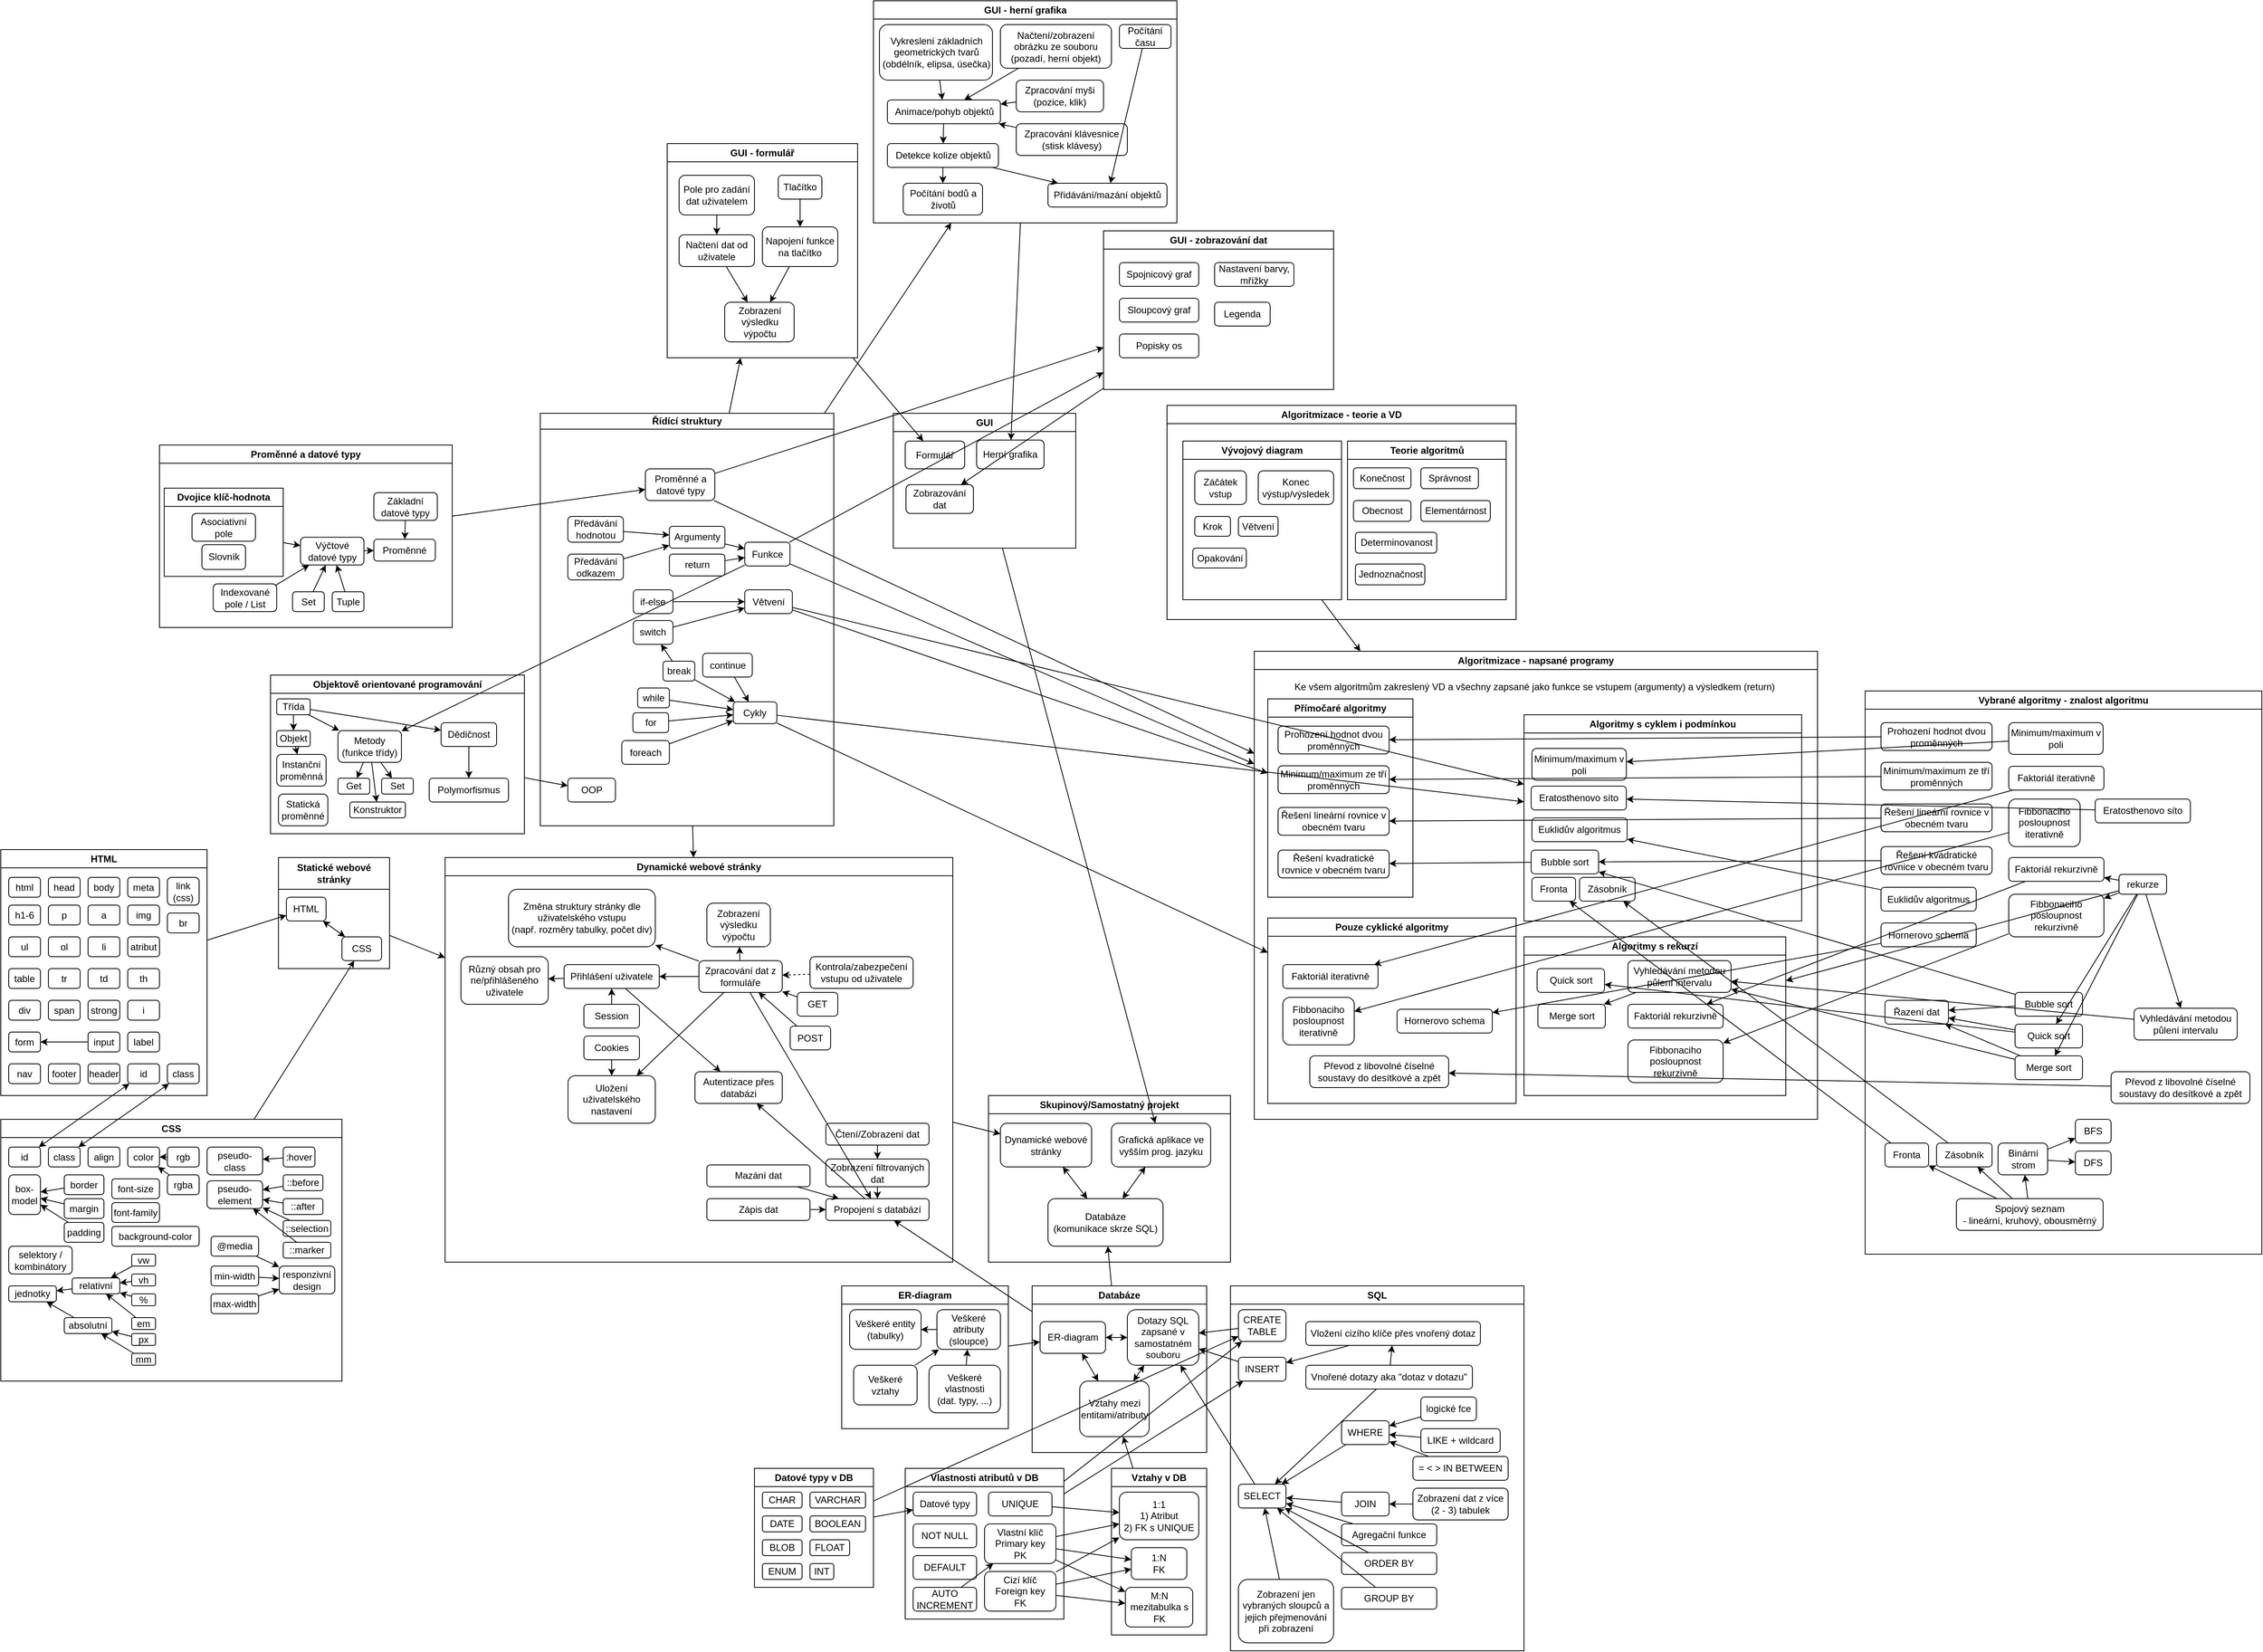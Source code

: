 <mxfile version="22.0.6" type="device">
  <diagram name="Stránka-1" id="hBw3o54_oPbg6Phv4OLk">
    <mxGraphModel dx="2688" dy="3398" grid="1" gridSize="10" guides="1" tooltips="1" connect="1" arrows="1" fold="1" page="1" pageScale="1" pageWidth="827" pageHeight="1169" math="0" shadow="0">
      <root>
        <mxCell id="0" />
        <mxCell id="1" parent="0" />
        <mxCell id="jX2C6xq7MHJStbMYzHnA-5" value="Skupinový/Samostatný projekt" style="swimlane;whiteSpace=wrap;html=1;" parent="1" vertex="1">
          <mxGeometry x="475" y="200" width="305" height="210" as="geometry" />
        </mxCell>
        <mxCell id="jX2C6xq7MHJStbMYzHnA-6" value="Dynamické webové stránky" style="rounded=1;whiteSpace=wrap;html=1;" parent="jX2C6xq7MHJStbMYzHnA-5" vertex="1">
          <mxGeometry x="15" y="35" width="115" height="55" as="geometry" />
        </mxCell>
        <mxCell id="jX2C6xq7MHJStbMYzHnA-7" value="Grafická aplikace ve vyšším prog. jazyku" style="rounded=1;whiteSpace=wrap;html=1;" parent="jX2C6xq7MHJStbMYzHnA-5" vertex="1">
          <mxGeometry x="155" y="35" width="125" height="55" as="geometry" />
        </mxCell>
        <mxCell id="jX2C6xq7MHJStbMYzHnA-8" value="Databáze&lt;br&gt;(komunikace skrze SQL)" style="rounded=1;whiteSpace=wrap;html=1;" parent="jX2C6xq7MHJStbMYzHnA-5" vertex="1">
          <mxGeometry x="75" y="130" width="145" height="60" as="geometry" />
        </mxCell>
        <mxCell id="jX2C6xq7MHJStbMYzHnA-9" value="" style="endArrow=classic;startArrow=classic;html=1;rounded=0;" parent="jX2C6xq7MHJStbMYzHnA-5" source="jX2C6xq7MHJStbMYzHnA-8" target="jX2C6xq7MHJStbMYzHnA-6" edge="1">
          <mxGeometry width="50" height="50" relative="1" as="geometry">
            <mxPoint x="175" y="215" as="sourcePoint" />
            <mxPoint x="225" y="165" as="targetPoint" />
          </mxGeometry>
        </mxCell>
        <mxCell id="jX2C6xq7MHJStbMYzHnA-10" value="" style="endArrow=classic;startArrow=classic;html=1;rounded=0;" parent="jX2C6xq7MHJStbMYzHnA-5" source="jX2C6xq7MHJStbMYzHnA-8" target="jX2C6xq7MHJStbMYzHnA-7" edge="1">
          <mxGeometry width="50" height="50" relative="1" as="geometry">
            <mxPoint x="149" y="155" as="sourcePoint" />
            <mxPoint x="116" y="115" as="targetPoint" />
          </mxGeometry>
        </mxCell>
        <mxCell id="jX2C6xq7MHJStbMYzHnA-11" value="Databáze" style="swimlane;whiteSpace=wrap;html=1;" parent="1" vertex="1">
          <mxGeometry x="530" y="440" width="220" height="210" as="geometry" />
        </mxCell>
        <mxCell id="jX2C6xq7MHJStbMYzHnA-12" value="ER-diagram" style="rounded=1;whiteSpace=wrap;html=1;" parent="jX2C6xq7MHJStbMYzHnA-11" vertex="1">
          <mxGeometry x="10" y="45" width="82.5" height="40" as="geometry" />
        </mxCell>
        <mxCell id="jX2C6xq7MHJStbMYzHnA-13" value="Vztahy mezi entitami/atributy" style="rounded=1;whiteSpace=wrap;html=1;" parent="jX2C6xq7MHJStbMYzHnA-11" vertex="1">
          <mxGeometry x="60" y="120" width="87.5" height="70" as="geometry" />
        </mxCell>
        <mxCell id="jX2C6xq7MHJStbMYzHnA-14" value="Dotazy SQL zapsané v samostatném souboru" style="rounded=1;whiteSpace=wrap;html=1;" parent="jX2C6xq7MHJStbMYzHnA-11" vertex="1">
          <mxGeometry x="120" y="30" width="90" height="70" as="geometry" />
        </mxCell>
        <mxCell id="jX2C6xq7MHJStbMYzHnA-15" value="" style="endArrow=classic;startArrow=classic;html=1;rounded=0;" parent="jX2C6xq7MHJStbMYzHnA-11" source="jX2C6xq7MHJStbMYzHnA-12" target="jX2C6xq7MHJStbMYzHnA-13" edge="1">
          <mxGeometry width="50" height="50" relative="1" as="geometry">
            <mxPoint x="-130" y="160" as="sourcePoint" />
            <mxPoint x="-80" y="110" as="targetPoint" />
          </mxGeometry>
        </mxCell>
        <mxCell id="jX2C6xq7MHJStbMYzHnA-16" value="" style="endArrow=classic;startArrow=classic;html=1;rounded=0;" parent="jX2C6xq7MHJStbMYzHnA-11" source="jX2C6xq7MHJStbMYzHnA-14" target="jX2C6xq7MHJStbMYzHnA-13" edge="1">
          <mxGeometry width="50" height="50" relative="1" as="geometry">
            <mxPoint x="93" y="78" as="sourcePoint" />
            <mxPoint x="130" y="77" as="targetPoint" />
          </mxGeometry>
        </mxCell>
        <mxCell id="jX2C6xq7MHJStbMYzHnA-17" value="" style="endArrow=classic;startArrow=classic;html=1;rounded=0;" parent="jX2C6xq7MHJStbMYzHnA-11" source="jX2C6xq7MHJStbMYzHnA-14" target="jX2C6xq7MHJStbMYzHnA-12" edge="1">
          <mxGeometry width="50" height="50" relative="1" as="geometry">
            <mxPoint x="138" y="130" as="sourcePoint" />
            <mxPoint x="151" y="110" as="targetPoint" />
          </mxGeometry>
        </mxCell>
        <mxCell id="jX2C6xq7MHJStbMYzHnA-18" value="" style="endArrow=classic;html=1;rounded=0;" parent="1" source="jX2C6xq7MHJStbMYzHnA-11" target="jX2C6xq7MHJStbMYzHnA-8" edge="1">
          <mxGeometry width="50" height="50" relative="1" as="geometry">
            <mxPoint x="520" y="470" as="sourcePoint" />
            <mxPoint x="570" y="420" as="targetPoint" />
          </mxGeometry>
        </mxCell>
        <mxCell id="jX2C6xq7MHJStbMYzHnA-19" value="ER-diagram" style="swimlane;whiteSpace=wrap;html=1;" parent="1" vertex="1">
          <mxGeometry x="290" y="440" width="210" height="180" as="geometry" />
        </mxCell>
        <mxCell id="jX2C6xq7MHJStbMYzHnA-20" value="Veškeré atributy (sloupce)" style="rounded=1;whiteSpace=wrap;html=1;" parent="jX2C6xq7MHJStbMYzHnA-19" vertex="1">
          <mxGeometry x="120" y="30" width="80" height="50" as="geometry" />
        </mxCell>
        <mxCell id="jX2C6xq7MHJStbMYzHnA-21" value="Veškeré vlastnosti&lt;br&gt;(dat. typy, ...) " style="rounded=1;whiteSpace=wrap;html=1;" parent="jX2C6xq7MHJStbMYzHnA-19" vertex="1">
          <mxGeometry x="110" y="100" width="90" height="60" as="geometry" />
        </mxCell>
        <mxCell id="jX2C6xq7MHJStbMYzHnA-22" value="" style="endArrow=classic;html=1;rounded=0;" parent="jX2C6xq7MHJStbMYzHnA-19" source="jX2C6xq7MHJStbMYzHnA-21" target="jX2C6xq7MHJStbMYzHnA-20" edge="1">
          <mxGeometry width="50" height="50" relative="1" as="geometry">
            <mxPoint x="280" y="120" as="sourcePoint" />
            <mxPoint x="330" y="70" as="targetPoint" />
          </mxGeometry>
        </mxCell>
        <mxCell id="jX2C6xq7MHJStbMYzHnA-23" value="Veškeré entity (tabulky)" style="rounded=1;whiteSpace=wrap;html=1;" parent="jX2C6xq7MHJStbMYzHnA-19" vertex="1">
          <mxGeometry x="10" y="30" width="90" height="50" as="geometry" />
        </mxCell>
        <mxCell id="jX2C6xq7MHJStbMYzHnA-24" value="" style="endArrow=classic;html=1;rounded=0;" parent="jX2C6xq7MHJStbMYzHnA-19" source="jX2C6xq7MHJStbMYzHnA-20" target="jX2C6xq7MHJStbMYzHnA-23" edge="1">
          <mxGeometry width="50" height="50" relative="1" as="geometry">
            <mxPoint x="280" y="120" as="sourcePoint" />
            <mxPoint x="330" y="70" as="targetPoint" />
          </mxGeometry>
        </mxCell>
        <mxCell id="jX2C6xq7MHJStbMYzHnA-25" value="Veškeré vztahy" style="rounded=1;whiteSpace=wrap;html=1;" parent="jX2C6xq7MHJStbMYzHnA-19" vertex="1">
          <mxGeometry x="15" y="100" width="80" height="50" as="geometry" />
        </mxCell>
        <mxCell id="jX2C6xq7MHJStbMYzHnA-26" value="" style="endArrow=classic;html=1;rounded=0;" parent="jX2C6xq7MHJStbMYzHnA-19" source="jX2C6xq7MHJStbMYzHnA-25" target="jX2C6xq7MHJStbMYzHnA-20" edge="1">
          <mxGeometry width="50" height="50" relative="1" as="geometry">
            <mxPoint x="170" y="110" as="sourcePoint" />
            <mxPoint x="170" y="90" as="targetPoint" />
          </mxGeometry>
        </mxCell>
        <mxCell id="jX2C6xq7MHJStbMYzHnA-27" value="" style="endArrow=classic;html=1;rounded=0;" parent="1" source="jX2C6xq7MHJStbMYzHnA-19" target="jX2C6xq7MHJStbMYzHnA-12" edge="1">
          <mxGeometry width="50" height="50" relative="1" as="geometry">
            <mxPoint x="440" y="550" as="sourcePoint" />
            <mxPoint x="490" y="500" as="targetPoint" />
          </mxGeometry>
        </mxCell>
        <mxCell id="jX2C6xq7MHJStbMYzHnA-28" value="Vlastnosti atributů v DB" style="swimlane;whiteSpace=wrap;html=1;" parent="1" vertex="1">
          <mxGeometry x="370" y="670" width="200" height="190" as="geometry" />
        </mxCell>
        <mxCell id="jX2C6xq7MHJStbMYzHnA-29" value="Vlastní klíč&lt;br&gt;Primary key&lt;br&gt;PK" style="rounded=1;whiteSpace=wrap;html=1;" parent="jX2C6xq7MHJStbMYzHnA-28" vertex="1">
          <mxGeometry x="100" y="70" width="90" height="50" as="geometry" />
        </mxCell>
        <mxCell id="jX2C6xq7MHJStbMYzHnA-30" value="Cizí klíč&lt;br&gt;Foreign key&lt;br&gt;FK" style="rounded=1;whiteSpace=wrap;html=1;" parent="jX2C6xq7MHJStbMYzHnA-28" vertex="1">
          <mxGeometry x="100" y="130" width="90" height="50" as="geometry" />
        </mxCell>
        <mxCell id="jX2C6xq7MHJStbMYzHnA-31" value="NOT NULL" style="rounded=1;whiteSpace=wrap;html=1;" parent="jX2C6xq7MHJStbMYzHnA-28" vertex="1">
          <mxGeometry x="10" y="70" width="80" height="30" as="geometry" />
        </mxCell>
        <mxCell id="jX2C6xq7MHJStbMYzHnA-32" value="AUTO INCREMENT" style="rounded=1;whiteSpace=wrap;html=1;" parent="jX2C6xq7MHJStbMYzHnA-28" vertex="1">
          <mxGeometry x="10" y="150" width="80" height="30" as="geometry" />
        </mxCell>
        <mxCell id="jX2C6xq7MHJStbMYzHnA-33" value="DEFAULT" style="rounded=1;whiteSpace=wrap;html=1;" parent="jX2C6xq7MHJStbMYzHnA-28" vertex="1">
          <mxGeometry x="10" y="110" width="80" height="30" as="geometry" />
        </mxCell>
        <mxCell id="jX2C6xq7MHJStbMYzHnA-34" value="UNIQUE" style="rounded=1;whiteSpace=wrap;html=1;" parent="jX2C6xq7MHJStbMYzHnA-28" vertex="1">
          <mxGeometry x="105" y="30" width="80" height="30" as="geometry" />
        </mxCell>
        <mxCell id="jX2C6xq7MHJStbMYzHnA-35" value="Datové typy" style="rounded=1;whiteSpace=wrap;html=1;" parent="jX2C6xq7MHJStbMYzHnA-28" vertex="1">
          <mxGeometry x="10" y="30" width="80" height="30" as="geometry" />
        </mxCell>
        <mxCell id="jX2C6xq7MHJStbMYzHnA-36" value="" style="endArrow=classic;html=1;rounded=0;" parent="jX2C6xq7MHJStbMYzHnA-28" source="jX2C6xq7MHJStbMYzHnA-32" target="jX2C6xq7MHJStbMYzHnA-29" edge="1">
          <mxGeometry width="50" height="50" relative="1" as="geometry">
            <mxPoint x="350" y="127" as="sourcePoint" />
            <mxPoint x="400" y="128" as="targetPoint" />
          </mxGeometry>
        </mxCell>
        <mxCell id="jX2C6xq7MHJStbMYzHnA-37" value="Datové typy v DB" style="swimlane;whiteSpace=wrap;html=1;" parent="1" vertex="1">
          <mxGeometry x="180" y="670" width="150" height="150" as="geometry" />
        </mxCell>
        <mxCell id="jX2C6xq7MHJStbMYzHnA-38" value="CHAR" style="rounded=1;whiteSpace=wrap;html=1;" parent="jX2C6xq7MHJStbMYzHnA-37" vertex="1">
          <mxGeometry x="10" y="30" width="50" height="20" as="geometry" />
        </mxCell>
        <mxCell id="jX2C6xq7MHJStbMYzHnA-39" value="VARCHAR" style="rounded=1;whiteSpace=wrap;html=1;" parent="jX2C6xq7MHJStbMYzHnA-37" vertex="1">
          <mxGeometry x="70" y="30" width="70" height="20" as="geometry" />
        </mxCell>
        <mxCell id="jX2C6xq7MHJStbMYzHnA-40" value="DATE" style="rounded=1;whiteSpace=wrap;html=1;" parent="jX2C6xq7MHJStbMYzHnA-37" vertex="1">
          <mxGeometry x="10" y="60" width="50" height="20" as="geometry" />
        </mxCell>
        <mxCell id="jX2C6xq7MHJStbMYzHnA-41" value="INT" style="rounded=1;whiteSpace=wrap;html=1;" parent="jX2C6xq7MHJStbMYzHnA-37" vertex="1">
          <mxGeometry x="70" y="120" width="30" height="20" as="geometry" />
        </mxCell>
        <mxCell id="jX2C6xq7MHJStbMYzHnA-42" value="ENUM" style="rounded=1;whiteSpace=wrap;html=1;" parent="jX2C6xq7MHJStbMYzHnA-37" vertex="1">
          <mxGeometry x="10" y="120" width="50" height="20" as="geometry" />
        </mxCell>
        <mxCell id="jX2C6xq7MHJStbMYzHnA-43" value="BOOLEAN" style="rounded=1;whiteSpace=wrap;html=1;" parent="jX2C6xq7MHJStbMYzHnA-37" vertex="1">
          <mxGeometry x="70" y="60" width="70" height="20" as="geometry" />
        </mxCell>
        <mxCell id="jX2C6xq7MHJStbMYzHnA-44" value="FLOAT" style="rounded=1;whiteSpace=wrap;html=1;" parent="jX2C6xq7MHJStbMYzHnA-37" vertex="1">
          <mxGeometry x="70" y="90" width="50" height="20" as="geometry" />
        </mxCell>
        <mxCell id="jX2C6xq7MHJStbMYzHnA-45" value="BLOB" style="rounded=1;whiteSpace=wrap;html=1;" parent="jX2C6xq7MHJStbMYzHnA-37" vertex="1">
          <mxGeometry x="10" y="90" width="50" height="20" as="geometry" />
        </mxCell>
        <mxCell id="jX2C6xq7MHJStbMYzHnA-46" value="" style="endArrow=classic;html=1;rounded=0;" parent="1" source="jX2C6xq7MHJStbMYzHnA-37" target="jX2C6xq7MHJStbMYzHnA-35" edge="1">
          <mxGeometry width="50" height="50" relative="1" as="geometry">
            <mxPoint x="390" y="710" as="sourcePoint" />
            <mxPoint x="440" y="660" as="targetPoint" />
          </mxGeometry>
        </mxCell>
        <mxCell id="jX2C6xq7MHJStbMYzHnA-47" value="Vztahy v DB" style="swimlane;whiteSpace=wrap;html=1;" parent="1" vertex="1">
          <mxGeometry x="630" y="670" width="120" height="210" as="geometry" />
        </mxCell>
        <mxCell id="jX2C6xq7MHJStbMYzHnA-48" value="1:1&lt;br&gt;1) Atribut&lt;br&gt;2) FK s UNIQUE" style="rounded=1;whiteSpace=wrap;html=1;" parent="jX2C6xq7MHJStbMYzHnA-47" vertex="1">
          <mxGeometry x="10" y="30" width="100" height="60" as="geometry" />
        </mxCell>
        <mxCell id="jX2C6xq7MHJStbMYzHnA-49" value="1:N&lt;br&gt;FK" style="rounded=1;whiteSpace=wrap;html=1;" parent="jX2C6xq7MHJStbMYzHnA-47" vertex="1">
          <mxGeometry x="25" y="100" width="70" height="40" as="geometry" />
        </mxCell>
        <mxCell id="jX2C6xq7MHJStbMYzHnA-50" value="M:N&lt;br&gt;mezitabulka s FK" style="rounded=1;whiteSpace=wrap;html=1;" parent="jX2C6xq7MHJStbMYzHnA-47" vertex="1">
          <mxGeometry x="17.5" y="150" width="85" height="50" as="geometry" />
        </mxCell>
        <mxCell id="jX2C6xq7MHJStbMYzHnA-51" value="" style="endArrow=classic;html=1;rounded=0;" parent="1" source="jX2C6xq7MHJStbMYzHnA-29" target="jX2C6xq7MHJStbMYzHnA-48" edge="1">
          <mxGeometry width="50" height="50" relative="1" as="geometry">
            <mxPoint x="550" y="690" as="sourcePoint" />
            <mxPoint x="600" y="640" as="targetPoint" />
          </mxGeometry>
        </mxCell>
        <mxCell id="jX2C6xq7MHJStbMYzHnA-52" value="" style="endArrow=classic;html=1;rounded=0;" parent="1" source="jX2C6xq7MHJStbMYzHnA-29" target="jX2C6xq7MHJStbMYzHnA-49" edge="1">
          <mxGeometry width="50" height="50" relative="1" as="geometry">
            <mxPoint x="660" y="737" as="sourcePoint" />
            <mxPoint x="710" y="738" as="targetPoint" />
          </mxGeometry>
        </mxCell>
        <mxCell id="jX2C6xq7MHJStbMYzHnA-53" value="" style="endArrow=classic;html=1;rounded=0;" parent="1" source="jX2C6xq7MHJStbMYzHnA-29" target="jX2C6xq7MHJStbMYzHnA-50" edge="1">
          <mxGeometry width="50" height="50" relative="1" as="geometry">
            <mxPoint x="670" y="747" as="sourcePoint" />
            <mxPoint x="720" y="748" as="targetPoint" />
          </mxGeometry>
        </mxCell>
        <mxCell id="jX2C6xq7MHJStbMYzHnA-54" value="" style="endArrow=classic;html=1;rounded=0;" parent="1" source="jX2C6xq7MHJStbMYzHnA-30" target="jX2C6xq7MHJStbMYzHnA-48" edge="1">
          <mxGeometry width="50" height="50" relative="1" as="geometry">
            <mxPoint x="680" y="757" as="sourcePoint" />
            <mxPoint x="730" y="758" as="targetPoint" />
          </mxGeometry>
        </mxCell>
        <mxCell id="jX2C6xq7MHJStbMYzHnA-55" value="" style="endArrow=classic;html=1;rounded=0;" parent="1" source="jX2C6xq7MHJStbMYzHnA-30" target="jX2C6xq7MHJStbMYzHnA-49" edge="1">
          <mxGeometry width="50" height="50" relative="1" as="geometry">
            <mxPoint x="690" y="767" as="sourcePoint" />
            <mxPoint x="740" y="768" as="targetPoint" />
          </mxGeometry>
        </mxCell>
        <mxCell id="jX2C6xq7MHJStbMYzHnA-56" value="" style="endArrow=classic;html=1;rounded=0;" parent="1" source="jX2C6xq7MHJStbMYzHnA-30" target="jX2C6xq7MHJStbMYzHnA-50" edge="1">
          <mxGeometry width="50" height="50" relative="1" as="geometry">
            <mxPoint x="700" y="777" as="sourcePoint" />
            <mxPoint x="750" y="778" as="targetPoint" />
          </mxGeometry>
        </mxCell>
        <mxCell id="jX2C6xq7MHJStbMYzHnA-57" value="" style="endArrow=classic;html=1;rounded=0;" parent="1" source="jX2C6xq7MHJStbMYzHnA-34" target="jX2C6xq7MHJStbMYzHnA-48" edge="1">
          <mxGeometry width="50" height="50" relative="1" as="geometry">
            <mxPoint x="710" y="787" as="sourcePoint" />
            <mxPoint x="760" y="788" as="targetPoint" />
          </mxGeometry>
        </mxCell>
        <mxCell id="jX2C6xq7MHJStbMYzHnA-58" value="" style="endArrow=classic;html=1;rounded=0;" parent="1" source="jX2C6xq7MHJStbMYzHnA-47" target="jX2C6xq7MHJStbMYzHnA-13" edge="1">
          <mxGeometry width="50" height="50" relative="1" as="geometry">
            <mxPoint x="540" y="590" as="sourcePoint" />
            <mxPoint x="590" y="540" as="targetPoint" />
          </mxGeometry>
        </mxCell>
        <mxCell id="jX2C6xq7MHJStbMYzHnA-59" value="SQL" style="swimlane;whiteSpace=wrap;html=1;" parent="1" vertex="1">
          <mxGeometry x="780" y="440" width="370" height="460" as="geometry" />
        </mxCell>
        <mxCell id="jX2C6xq7MHJStbMYzHnA-61" value="CREATE TABLE" style="rounded=1;whiteSpace=wrap;html=1;" parent="jX2C6xq7MHJStbMYzHnA-59" vertex="1">
          <mxGeometry x="10" y="30" width="60" height="40" as="geometry" />
        </mxCell>
        <mxCell id="jX2C6xq7MHJStbMYzHnA-62" value="JOIN" style="rounded=1;whiteSpace=wrap;html=1;" parent="jX2C6xq7MHJStbMYzHnA-59" vertex="1">
          <mxGeometry x="140" y="260" width="60" height="30" as="geometry" />
        </mxCell>
        <mxCell id="jX2C6xq7MHJStbMYzHnA-60" value="INSERT" style="rounded=1;whiteSpace=wrap;html=1;" parent="jX2C6xq7MHJStbMYzHnA-59" vertex="1">
          <mxGeometry x="10" y="90" width="60" height="30" as="geometry" />
        </mxCell>
        <mxCell id="jX2C6xq7MHJStbMYzHnA-65" value="SELECT" style="rounded=1;whiteSpace=wrap;html=1;" parent="jX2C6xq7MHJStbMYzHnA-59" vertex="1">
          <mxGeometry x="10" y="250" width="60" height="30" as="geometry" />
        </mxCell>
        <mxCell id="jX2C6xq7MHJStbMYzHnA-66" value="&lt;div&gt;Zobrazení jen vybraných sloupců a jejich přejmenování při zobrazení&lt;br&gt;&lt;/div&gt;" style="rounded=1;whiteSpace=wrap;html=1;" parent="jX2C6xq7MHJStbMYzHnA-59" vertex="1">
          <mxGeometry x="10" y="370" width="120" height="80" as="geometry" />
        </mxCell>
        <mxCell id="jX2C6xq7MHJStbMYzHnA-67" value="Vložení cizího klíče přes vnořený dotaz" style="rounded=1;whiteSpace=wrap;html=1;" parent="jX2C6xq7MHJStbMYzHnA-59" vertex="1">
          <mxGeometry x="95" y="45" width="220" height="30" as="geometry" />
        </mxCell>
        <mxCell id="jX2C6xq7MHJStbMYzHnA-68" value="Agregační funkce" style="rounded=1;whiteSpace=wrap;html=1;" parent="jX2C6xq7MHJStbMYzHnA-59" vertex="1">
          <mxGeometry x="140" y="300" width="120" height="27.5" as="geometry" />
        </mxCell>
        <mxCell id="jX2C6xq7MHJStbMYzHnA-70" value="ORDER BY" style="rounded=1;whiteSpace=wrap;html=1;" parent="jX2C6xq7MHJStbMYzHnA-59" vertex="1">
          <mxGeometry x="140" y="336.25" width="120" height="27.5" as="geometry" />
        </mxCell>
        <mxCell id="jX2C6xq7MHJStbMYzHnA-72" value="GROUP BY" style="rounded=1;whiteSpace=wrap;html=1;" parent="jX2C6xq7MHJStbMYzHnA-59" vertex="1">
          <mxGeometry x="140" y="380" width="120" height="27.5" as="geometry" />
        </mxCell>
        <mxCell id="jX2C6xq7MHJStbMYzHnA-71" value="Zobrazení dat z více (2 - 3) tabulek" style="rounded=1;whiteSpace=wrap;html=1;" parent="jX2C6xq7MHJStbMYzHnA-59" vertex="1">
          <mxGeometry x="230" y="255" width="120" height="40" as="geometry" />
        </mxCell>
        <mxCell id="jX2C6xq7MHJStbMYzHnA-73" value="" style="endArrow=classic;html=1;rounded=0;" parent="jX2C6xq7MHJStbMYzHnA-59" source="jX2C6xq7MHJStbMYzHnA-71" target="jX2C6xq7MHJStbMYzHnA-62" edge="1">
          <mxGeometry width="50" height="50" relative="1" as="geometry">
            <mxPoint x="240" y="272.308" as="sourcePoint" />
            <mxPoint x="-250" y="190" as="targetPoint" />
          </mxGeometry>
        </mxCell>
        <mxCell id="jX2C6xq7MHJStbMYzHnA-74" value="" style="endArrow=classic;html=1;rounded=0;" parent="jX2C6xq7MHJStbMYzHnA-59" source="jX2C6xq7MHJStbMYzHnA-62" target="jX2C6xq7MHJStbMYzHnA-65" edge="1">
          <mxGeometry width="50" height="50" relative="1" as="geometry">
            <mxPoint x="250" y="272" as="sourcePoint" />
            <mxPoint x="210" y="274" as="targetPoint" />
          </mxGeometry>
        </mxCell>
        <mxCell id="jX2C6xq7MHJStbMYzHnA-75" value="" style="endArrow=classic;html=1;rounded=0;" parent="jX2C6xq7MHJStbMYzHnA-59" source="jX2C6xq7MHJStbMYzHnA-68" target="jX2C6xq7MHJStbMYzHnA-65" edge="1">
          <mxGeometry width="50" height="50" relative="1" as="geometry">
            <mxPoint x="150" y="275" as="sourcePoint" />
            <mxPoint x="80" y="275" as="targetPoint" />
          </mxGeometry>
        </mxCell>
        <mxCell id="jX2C6xq7MHJStbMYzHnA-76" value="" style="endArrow=classic;html=1;rounded=0;" parent="jX2C6xq7MHJStbMYzHnA-59" source="jX2C6xq7MHJStbMYzHnA-70" target="jX2C6xq7MHJStbMYzHnA-65" edge="1">
          <mxGeometry width="50" height="50" relative="1" as="geometry">
            <mxPoint x="153" y="300" as="sourcePoint" />
            <mxPoint x="80" y="282" as="targetPoint" />
          </mxGeometry>
        </mxCell>
        <mxCell id="jX2C6xq7MHJStbMYzHnA-77" value="WHERE" style="rounded=1;whiteSpace=wrap;html=1;" parent="jX2C6xq7MHJStbMYzHnA-59" vertex="1">
          <mxGeometry x="140" y="170" width="60" height="30" as="geometry" />
        </mxCell>
        <mxCell id="jX2C6xq7MHJStbMYzHnA-78" value="logické fce" style="rounded=1;whiteSpace=wrap;html=1;" parent="jX2C6xq7MHJStbMYzHnA-59" vertex="1">
          <mxGeometry x="240" y="140" width="70" height="30" as="geometry" />
        </mxCell>
        <mxCell id="jX2C6xq7MHJStbMYzHnA-79" value="LIKE + wildcard" style="rounded=1;whiteSpace=wrap;html=1;" parent="jX2C6xq7MHJStbMYzHnA-59" vertex="1">
          <mxGeometry x="240" y="180" width="100" height="30" as="geometry" />
        </mxCell>
        <mxCell id="jX2C6xq7MHJStbMYzHnA-80" value="= &amp;lt; &amp;gt; IN BETWEEN" style="rounded=1;whiteSpace=wrap;html=1;" parent="jX2C6xq7MHJStbMYzHnA-59" vertex="1">
          <mxGeometry x="230" y="215" width="120" height="30" as="geometry" />
        </mxCell>
        <mxCell id="jX2C6xq7MHJStbMYzHnA-81" value="" style="endArrow=classic;html=1;rounded=0;" parent="jX2C6xq7MHJStbMYzHnA-59" source="jX2C6xq7MHJStbMYzHnA-78" target="jX2C6xq7MHJStbMYzHnA-77" edge="1">
          <mxGeometry width="50" height="50" relative="1" as="geometry">
            <mxPoint x="150" y="275" as="sourcePoint" />
            <mxPoint x="80" y="275" as="targetPoint" />
          </mxGeometry>
        </mxCell>
        <mxCell id="jX2C6xq7MHJStbMYzHnA-82" value="" style="endArrow=classic;html=1;rounded=0;" parent="jX2C6xq7MHJStbMYzHnA-59" source="jX2C6xq7MHJStbMYzHnA-79" target="jX2C6xq7MHJStbMYzHnA-77" edge="1">
          <mxGeometry width="50" height="50" relative="1" as="geometry">
            <mxPoint x="240" y="135" as="sourcePoint" />
            <mxPoint x="210" y="135" as="targetPoint" />
          </mxGeometry>
        </mxCell>
        <mxCell id="jX2C6xq7MHJStbMYzHnA-83" value="" style="endArrow=classic;html=1;rounded=0;" parent="jX2C6xq7MHJStbMYzHnA-59" source="jX2C6xq7MHJStbMYzHnA-80" target="jX2C6xq7MHJStbMYzHnA-77" edge="1">
          <mxGeometry width="50" height="50" relative="1" as="geometry">
            <mxPoint x="250" y="145" as="sourcePoint" />
            <mxPoint x="220" y="145" as="targetPoint" />
          </mxGeometry>
        </mxCell>
        <mxCell id="jX2C6xq7MHJStbMYzHnA-84" value="" style="endArrow=classic;html=1;rounded=0;" parent="jX2C6xq7MHJStbMYzHnA-59" source="jX2C6xq7MHJStbMYzHnA-77" target="jX2C6xq7MHJStbMYzHnA-65" edge="1">
          <mxGeometry width="50" height="50" relative="1" as="geometry">
            <mxPoint x="260" y="155" as="sourcePoint" />
            <mxPoint x="230" y="155" as="targetPoint" />
          </mxGeometry>
        </mxCell>
        <mxCell id="jX2C6xq7MHJStbMYzHnA-86" value="" style="endArrow=classic;html=1;rounded=0;" parent="jX2C6xq7MHJStbMYzHnA-59" source="jX2C6xq7MHJStbMYzHnA-72" target="jX2C6xq7MHJStbMYzHnA-65" edge="1">
          <mxGeometry width="50" height="50" relative="1" as="geometry">
            <mxPoint x="181" y="336" as="sourcePoint" />
            <mxPoint x="80" y="289" as="targetPoint" />
          </mxGeometry>
        </mxCell>
        <mxCell id="jX2C6xq7MHJStbMYzHnA-87" value="" style="endArrow=classic;html=1;rounded=0;" parent="jX2C6xq7MHJStbMYzHnA-59" source="jX2C6xq7MHJStbMYzHnA-66" target="jX2C6xq7MHJStbMYzHnA-65" edge="1">
          <mxGeometry width="50" height="50" relative="1" as="geometry">
            <mxPoint x="191" y="380" as="sourcePoint" />
            <mxPoint x="70" y="290" as="targetPoint" />
          </mxGeometry>
        </mxCell>
        <mxCell id="jX2C6xq7MHJStbMYzHnA-90" value="" style="endArrow=classic;html=1;rounded=0;" parent="jX2C6xq7MHJStbMYzHnA-59" source="jX2C6xq7MHJStbMYzHnA-67" target="jX2C6xq7MHJStbMYzHnA-60" edge="1">
          <mxGeometry width="50" height="50" relative="1" as="geometry">
            <mxPoint x="166" y="150" as="sourcePoint" />
            <mxPoint x="64" y="260" as="targetPoint" />
          </mxGeometry>
        </mxCell>
        <mxCell id="jX2C6xq7MHJStbMYzHnA-63" value="Vnořené dotazy aka &quot;dotaz v dotazu&quot;" style="rounded=1;whiteSpace=wrap;html=1;" parent="jX2C6xq7MHJStbMYzHnA-59" vertex="1">
          <mxGeometry x="95" y="100" width="210" height="30" as="geometry" />
        </mxCell>
        <mxCell id="jX2C6xq7MHJStbMYzHnA-91" value="" style="endArrow=classic;html=1;rounded=0;" parent="jX2C6xq7MHJStbMYzHnA-59" source="jX2C6xq7MHJStbMYzHnA-63" target="jX2C6xq7MHJStbMYzHnA-65" edge="1">
          <mxGeometry width="50" height="50" relative="1" as="geometry">
            <mxPoint x="166" y="150" as="sourcePoint" />
            <mxPoint x="64" y="260" as="targetPoint" />
          </mxGeometry>
        </mxCell>
        <mxCell id="jX2C6xq7MHJStbMYzHnA-104" value="" style="endArrow=classic;html=1;rounded=0;" parent="jX2C6xq7MHJStbMYzHnA-59" source="jX2C6xq7MHJStbMYzHnA-63" target="jX2C6xq7MHJStbMYzHnA-67" edge="1">
          <mxGeometry width="50" height="50" relative="1" as="geometry">
            <mxPoint x="194" y="140" as="sourcePoint" />
            <mxPoint x="66" y="260" as="targetPoint" />
          </mxGeometry>
        </mxCell>
        <mxCell id="jX2C6xq7MHJStbMYzHnA-85" value="" style="endArrow=classic;html=1;rounded=0;" parent="1" source="jX2C6xq7MHJStbMYzHnA-65" target="jX2C6xq7MHJStbMYzHnA-14" edge="1">
          <mxGeometry width="50" height="50" relative="1" as="geometry">
            <mxPoint x="540" y="560" as="sourcePoint" />
            <mxPoint x="590" y="510" as="targetPoint" />
          </mxGeometry>
        </mxCell>
        <mxCell id="jX2C6xq7MHJStbMYzHnA-88" value="" style="endArrow=classic;html=1;rounded=0;" parent="1" source="jX2C6xq7MHJStbMYzHnA-60" target="jX2C6xq7MHJStbMYzHnA-14" edge="1">
          <mxGeometry width="50" height="50" relative="1" as="geometry">
            <mxPoint x="874" y="670" as="sourcePoint" />
            <mxPoint x="743" y="550" as="targetPoint" />
          </mxGeometry>
        </mxCell>
        <mxCell id="jX2C6xq7MHJStbMYzHnA-89" value="" style="endArrow=classic;html=1;rounded=0;" parent="1" source="jX2C6xq7MHJStbMYzHnA-61" target="jX2C6xq7MHJStbMYzHnA-14" edge="1">
          <mxGeometry width="50" height="50" relative="1" as="geometry">
            <mxPoint x="860" y="511" as="sourcePoint" />
            <mxPoint x="750" y="514" as="targetPoint" />
          </mxGeometry>
        </mxCell>
        <mxCell id="jX2C6xq7MHJStbMYzHnA-92" value="Algoritmizace - napsané programy" style="swimlane;whiteSpace=wrap;html=1;" parent="1" vertex="1">
          <mxGeometry x="810" y="-360" width="710" height="590" as="geometry" />
        </mxCell>
        <mxCell id="OEbDG3I4mA1YqLGFAOzE-119" value="Ke všem algoritmům zakreslený VD a všechny zapsané jako funkce se vstupem (argumenty) a výsledkem (return)" style="text;html=1;strokeColor=none;fillColor=none;align=center;verticalAlign=middle;whiteSpace=wrap;rounded=0;" vertex="1" parent="jX2C6xq7MHJStbMYzHnA-92">
          <mxGeometry x="17" y="30" width="673" height="30" as="geometry" />
        </mxCell>
        <mxCell id="OEbDG3I4mA1YqLGFAOzE-128" value="Přímočaré algoritmy" style="swimlane;whiteSpace=wrap;html=1;" vertex="1" parent="jX2C6xq7MHJStbMYzHnA-92">
          <mxGeometry x="17" y="60" width="183" height="250" as="geometry" />
        </mxCell>
        <mxCell id="OEbDG3I4mA1YqLGFAOzE-69" value="Prohození hodnot dvou proměnných" style="rounded=1;whiteSpace=wrap;html=1;" vertex="1" parent="OEbDG3I4mA1YqLGFAOzE-128">
          <mxGeometry x="13" y="34.38" width="140" height="35" as="geometry" />
        </mxCell>
        <mxCell id="OEbDG3I4mA1YqLGFAOzE-70" value="Minimum/maximum ze tří proměnných" style="rounded=1;whiteSpace=wrap;html=1;" vertex="1" parent="OEbDG3I4mA1YqLGFAOzE-128">
          <mxGeometry x="13" y="84.38" width="140" height="35" as="geometry" />
        </mxCell>
        <mxCell id="OEbDG3I4mA1YqLGFAOzE-64" value="Řešení lineární rovnice v obecném tvaru" style="rounded=1;whiteSpace=wrap;html=1;" vertex="1" parent="OEbDG3I4mA1YqLGFAOzE-128">
          <mxGeometry x="13" y="136.88" width="140" height="35" as="geometry" />
        </mxCell>
        <mxCell id="OEbDG3I4mA1YqLGFAOzE-65" value="Řešení kvadratické rovnice v obecném tvaru" style="rounded=1;whiteSpace=wrap;html=1;" vertex="1" parent="OEbDG3I4mA1YqLGFAOzE-128">
          <mxGeometry x="13" y="190.63" width="140" height="35" as="geometry" />
        </mxCell>
        <mxCell id="OEbDG3I4mA1YqLGFAOzE-131" value="Pouze cyklické algoritmy" style="swimlane;whiteSpace=wrap;html=1;" vertex="1" parent="jX2C6xq7MHJStbMYzHnA-92">
          <mxGeometry x="17" y="336.25" width="313" height="233.75" as="geometry" />
        </mxCell>
        <mxCell id="OEbDG3I4mA1YqLGFAOzE-72" value="Faktoriál iterativně" style="rounded=1;whiteSpace=wrap;html=1;" vertex="1" parent="OEbDG3I4mA1YqLGFAOzE-131">
          <mxGeometry x="19" y="58.75" width="120" height="30" as="geometry" />
        </mxCell>
        <mxCell id="OEbDG3I4mA1YqLGFAOzE-78" value="Fibbonaciho posloupnost iterativně" style="rounded=1;whiteSpace=wrap;html=1;" vertex="1" parent="OEbDG3I4mA1YqLGFAOzE-131">
          <mxGeometry x="19" y="100" width="90" height="60" as="geometry" />
        </mxCell>
        <mxCell id="OEbDG3I4mA1YqLGFAOzE-67" value="Hornerovo schema" style="rounded=1;whiteSpace=wrap;html=1;" vertex="1" parent="OEbDG3I4mA1YqLGFAOzE-131">
          <mxGeometry x="163" y="115" width="120" height="30" as="geometry" />
        </mxCell>
        <mxCell id="OEbDG3I4mA1YqLGFAOzE-90" value="Převod z libovolné číselné soustavy do desítkové a zpět" style="rounded=1;whiteSpace=wrap;html=1;" vertex="1" parent="OEbDG3I4mA1YqLGFAOzE-131">
          <mxGeometry x="53" y="173.75" width="175" height="40" as="geometry" />
        </mxCell>
        <mxCell id="OEbDG3I4mA1YqLGFAOzE-132" value="Algoritmy s cyklem i podmínkou" style="swimlane;whiteSpace=wrap;html=1;" vertex="1" parent="jX2C6xq7MHJStbMYzHnA-92">
          <mxGeometry x="340" y="80" width="350" height="260" as="geometry" />
        </mxCell>
        <mxCell id="OEbDG3I4mA1YqLGFAOzE-71" value="&lt;div&gt;Minimum/maximum v poli&lt;/div&gt;" style="rounded=1;whiteSpace=wrap;html=1;" vertex="1" parent="OEbDG3I4mA1YqLGFAOzE-132">
          <mxGeometry x="10" y="42.5" width="119" height="40" as="geometry" />
        </mxCell>
        <mxCell id="OEbDG3I4mA1YqLGFAOzE-68" value="Eratosthenovo síto" style="rounded=1;whiteSpace=wrap;html=1;" vertex="1" parent="OEbDG3I4mA1YqLGFAOzE-132">
          <mxGeometry x="9" y="90" width="120" height="30" as="geometry" />
        </mxCell>
        <mxCell id="OEbDG3I4mA1YqLGFAOzE-66" value="Euklidův algoritmus" style="rounded=1;whiteSpace=wrap;html=1;" vertex="1" parent="OEbDG3I4mA1YqLGFAOzE-132">
          <mxGeometry x="10" y="130" width="120" height="30" as="geometry" />
        </mxCell>
        <mxCell id="OEbDG3I4mA1YqLGFAOzE-83" value="Fronta" style="rounded=1;whiteSpace=wrap;html=1;" vertex="1" parent="OEbDG3I4mA1YqLGFAOzE-132">
          <mxGeometry x="10" y="205" width="55" height="30" as="geometry" />
        </mxCell>
        <mxCell id="OEbDG3I4mA1YqLGFAOzE-84" value="Zásobník" style="rounded=1;whiteSpace=wrap;html=1;" vertex="1" parent="OEbDG3I4mA1YqLGFAOzE-132">
          <mxGeometry x="70" y="205" width="70" height="30" as="geometry" />
        </mxCell>
        <mxCell id="OEbDG3I4mA1YqLGFAOzE-135" value="Algoritmy s rekurzí" style="swimlane;whiteSpace=wrap;html=1;" vertex="1" parent="jX2C6xq7MHJStbMYzHnA-92">
          <mxGeometry x="340" y="360" width="330" height="200" as="geometry" />
        </mxCell>
        <mxCell id="OEbDG3I4mA1YqLGFAOzE-81" value="Quick sort" style="rounded=1;whiteSpace=wrap;html=1;" vertex="1" parent="OEbDG3I4mA1YqLGFAOzE-135">
          <mxGeometry x="16.5" y="40" width="85" height="30" as="geometry" />
        </mxCell>
        <mxCell id="OEbDG3I4mA1YqLGFAOzE-82" value="Merge sort" style="rounded=1;whiteSpace=wrap;html=1;" vertex="1" parent="OEbDG3I4mA1YqLGFAOzE-135">
          <mxGeometry x="17.5" y="85" width="85" height="30" as="geometry" />
        </mxCell>
        <mxCell id="OEbDG3I4mA1YqLGFAOzE-79" value="Vyhledávání metodou půlení intervalu" style="rounded=1;whiteSpace=wrap;html=1;" vertex="1" parent="OEbDG3I4mA1YqLGFAOzE-135">
          <mxGeometry x="131" y="30" width="130" height="40" as="geometry" />
        </mxCell>
        <mxCell id="OEbDG3I4mA1YqLGFAOzE-114" value="" style="endArrow=classic;html=1;rounded=0;" edge="1" parent="OEbDG3I4mA1YqLGFAOzE-135" source="OEbDG3I4mA1YqLGFAOzE-79" target="OEbDG3I4mA1YqLGFAOzE-82">
          <mxGeometry width="50" height="50" relative="1" as="geometry">
            <mxPoint x="692" y="-42" as="sourcePoint" />
            <mxPoint x="130" y="-16" as="targetPoint" />
          </mxGeometry>
        </mxCell>
        <mxCell id="OEbDG3I4mA1YqLGFAOzE-73" value="Faktoriál rekurzivně" style="rounded=1;whiteSpace=wrap;html=1;" vertex="1" parent="OEbDG3I4mA1YqLGFAOzE-135">
          <mxGeometry x="131" y="85" width="120" height="30" as="geometry" />
        </mxCell>
        <mxCell id="OEbDG3I4mA1YqLGFAOzE-76" value="Fibbonaciho posloupnost rekurzivně" style="rounded=1;whiteSpace=wrap;html=1;" vertex="1" parent="OEbDG3I4mA1YqLGFAOzE-135">
          <mxGeometry x="131" y="130" width="120" height="53.75" as="geometry" />
        </mxCell>
        <mxCell id="jX2C6xq7MHJStbMYzHnA-93" value="Dynamické webové stránky" style="swimlane;whiteSpace=wrap;html=1;" parent="1" vertex="1">
          <mxGeometry x="-210" y="-100" width="640" height="510" as="geometry" />
        </mxCell>
        <mxCell id="jX2C6xq7MHJStbMYzHnA-95" value="Zpracování dat z formuláře" style="rounded=1;whiteSpace=wrap;html=1;" parent="jX2C6xq7MHJStbMYzHnA-93" vertex="1">
          <mxGeometry x="320" y="130" width="105" height="40" as="geometry" />
        </mxCell>
        <mxCell id="jX2C6xq7MHJStbMYzHnA-94" value="Přihlášení uživatele" style="rounded=1;whiteSpace=wrap;html=1;" parent="jX2C6xq7MHJStbMYzHnA-93" vertex="1">
          <mxGeometry x="150" y="135" width="120" height="30" as="geometry" />
        </mxCell>
        <mxCell id="jX2C6xq7MHJStbMYzHnA-96" value="" style="endArrow=classic;html=1;rounded=0;" parent="jX2C6xq7MHJStbMYzHnA-93" source="jX2C6xq7MHJStbMYzHnA-95" target="jX2C6xq7MHJStbMYzHnA-94" edge="1">
          <mxGeometry width="50" height="50" relative="1" as="geometry">
            <mxPoint x="210" y="335" as="sourcePoint" />
            <mxPoint x="260" y="285" as="targetPoint" />
          </mxGeometry>
        </mxCell>
        <mxCell id="jX2C6xq7MHJStbMYzHnA-97" value="Kontrola/zabezpečení vstupu od uživatele" style="rounded=1;whiteSpace=wrap;html=1;" parent="jX2C6xq7MHJStbMYzHnA-93" vertex="1">
          <mxGeometry x="460" y="125" width="130" height="40" as="geometry" />
        </mxCell>
        <mxCell id="jX2C6xq7MHJStbMYzHnA-98" value="" style="endArrow=classic;html=1;rounded=0;dashed=1;" parent="jX2C6xq7MHJStbMYzHnA-93" source="jX2C6xq7MHJStbMYzHnA-97" target="jX2C6xq7MHJStbMYzHnA-95" edge="1">
          <mxGeometry width="50" height="50" relative="1" as="geometry">
            <mxPoint x="223.5" y="235" as="sourcePoint" />
            <mxPoint x="145.5" y="185" as="targetPoint" />
          </mxGeometry>
        </mxCell>
        <mxCell id="jX2C6xq7MHJStbMYzHnA-100" value="POST" style="rounded=1;whiteSpace=wrap;html=1;" parent="jX2C6xq7MHJStbMYzHnA-93" vertex="1">
          <mxGeometry x="435" y="212.5" width="51" height="30" as="geometry" />
        </mxCell>
        <mxCell id="jX2C6xq7MHJStbMYzHnA-102" value="" style="endArrow=classic;html=1;rounded=0;" parent="jX2C6xq7MHJStbMYzHnA-93" source="jX2C6xq7MHJStbMYzHnA-100" target="jX2C6xq7MHJStbMYzHnA-95" edge="1">
          <mxGeometry width="50" height="50" relative="1" as="geometry">
            <mxPoint x="370" y="251" as="sourcePoint" />
            <mxPoint x="308" y="253" as="targetPoint" />
          </mxGeometry>
        </mxCell>
        <mxCell id="jX2C6xq7MHJStbMYzHnA-99" value="GET" style="rounded=1;whiteSpace=wrap;html=1;" parent="jX2C6xq7MHJStbMYzHnA-93" vertex="1">
          <mxGeometry x="444" y="170" width="51" height="30" as="geometry" />
        </mxCell>
        <mxCell id="jX2C6xq7MHJStbMYzHnA-101" value="" style="endArrow=classic;html=1;rounded=0;" parent="jX2C6xq7MHJStbMYzHnA-93" source="jX2C6xq7MHJStbMYzHnA-99" target="jX2C6xq7MHJStbMYzHnA-95" edge="1">
          <mxGeometry width="50" height="50" relative="1" as="geometry">
            <mxPoint x="285" y="325" as="sourcePoint" />
            <mxPoint x="285" y="275" as="targetPoint" />
          </mxGeometry>
        </mxCell>
        <mxCell id="jX2C6xq7MHJStbMYzHnA-105" value="Session" style="rounded=1;whiteSpace=wrap;html=1;" parent="jX2C6xq7MHJStbMYzHnA-93" vertex="1">
          <mxGeometry x="175" y="185" width="70" height="30" as="geometry" />
        </mxCell>
        <mxCell id="jX2C6xq7MHJStbMYzHnA-117" value="Cookies" style="rounded=1;whiteSpace=wrap;html=1;" parent="jX2C6xq7MHJStbMYzHnA-93" vertex="1">
          <mxGeometry x="175" y="225" width="70" height="30" as="geometry" />
        </mxCell>
        <mxCell id="jX2C6xq7MHJStbMYzHnA-118" value="" style="endArrow=classic;html=1;rounded=0;" parent="jX2C6xq7MHJStbMYzHnA-93" source="jX2C6xq7MHJStbMYzHnA-105" target="jX2C6xq7MHJStbMYzHnA-94" edge="1">
          <mxGeometry width="50" height="50" relative="1" as="geometry">
            <mxPoint x="330" y="160" as="sourcePoint" />
            <mxPoint x="280" y="160" as="targetPoint" />
          </mxGeometry>
        </mxCell>
        <mxCell id="jX2C6xq7MHJStbMYzHnA-120" value="Uložení uživatelského nastavení" style="rounded=1;whiteSpace=wrap;html=1;" parent="jX2C6xq7MHJStbMYzHnA-93" vertex="1">
          <mxGeometry x="155" y="275" width="110" height="60" as="geometry" />
        </mxCell>
        <mxCell id="jX2C6xq7MHJStbMYzHnA-121" value="" style="endArrow=classic;html=1;rounded=0;" parent="jX2C6xq7MHJStbMYzHnA-93" source="jX2C6xq7MHJStbMYzHnA-95" target="jX2C6xq7MHJStbMYzHnA-120" edge="1">
          <mxGeometry width="50" height="50" relative="1" as="geometry">
            <mxPoint x="330" y="160" as="sourcePoint" />
            <mxPoint x="280" y="160" as="targetPoint" />
          </mxGeometry>
        </mxCell>
        <mxCell id="jX2C6xq7MHJStbMYzHnA-122" value="" style="endArrow=classic;html=1;rounded=0;" parent="jX2C6xq7MHJStbMYzHnA-93" source="jX2C6xq7MHJStbMYzHnA-117" target="jX2C6xq7MHJStbMYzHnA-120" edge="1">
          <mxGeometry width="50" height="50" relative="1" as="geometry">
            <mxPoint x="220" y="195" as="sourcePoint" />
            <mxPoint x="220" y="175" as="targetPoint" />
          </mxGeometry>
        </mxCell>
        <mxCell id="jX2C6xq7MHJStbMYzHnA-123" value="Různý obsah pro ne/přihlášeného uživatele" style="rounded=1;whiteSpace=wrap;html=1;" parent="jX2C6xq7MHJStbMYzHnA-93" vertex="1">
          <mxGeometry x="20" y="125" width="110" height="60" as="geometry" />
        </mxCell>
        <mxCell id="jX2C6xq7MHJStbMYzHnA-142" value="Zobrazení výsledku výpočtu" style="rounded=1;whiteSpace=wrap;html=1;" parent="jX2C6xq7MHJStbMYzHnA-93" vertex="1">
          <mxGeometry x="330" y="57.5" width="80" height="55" as="geometry" />
        </mxCell>
        <mxCell id="jX2C6xq7MHJStbMYzHnA-143" value="Změna struktury stránky dle uživatelského vstupu&lt;br&gt;(např. rozměry tabulky, počet div)" style="rounded=1;whiteSpace=wrap;html=1;" parent="jX2C6xq7MHJStbMYzHnA-93" vertex="1">
          <mxGeometry x="80" y="40" width="185" height="72.5" as="geometry" />
        </mxCell>
        <mxCell id="jX2C6xq7MHJStbMYzHnA-145" value="Propojení s databází" style="rounded=1;whiteSpace=wrap;html=1;" parent="jX2C6xq7MHJStbMYzHnA-93" vertex="1">
          <mxGeometry x="480" y="430" width="130" height="27.5" as="geometry" />
        </mxCell>
        <mxCell id="jX2C6xq7MHJStbMYzHnA-146" value="Čtení/Zobrazení dat" style="rounded=1;whiteSpace=wrap;html=1;" parent="jX2C6xq7MHJStbMYzHnA-93" vertex="1">
          <mxGeometry x="480" y="335" width="130" height="27.5" as="geometry" />
        </mxCell>
        <mxCell id="jX2C6xq7MHJStbMYzHnA-148" value="Zobrazení filtrovaných dat" style="rounded=1;whiteSpace=wrap;html=1;" parent="jX2C6xq7MHJStbMYzHnA-93" vertex="1">
          <mxGeometry x="480" y="380" width="130" height="35" as="geometry" />
        </mxCell>
        <mxCell id="jX2C6xq7MHJStbMYzHnA-147" value="Mazání dat" style="rounded=1;whiteSpace=wrap;html=1;" parent="jX2C6xq7MHJStbMYzHnA-93" vertex="1">
          <mxGeometry x="330" y="387.5" width="130" height="27.5" as="geometry" />
        </mxCell>
        <mxCell id="jX2C6xq7MHJStbMYzHnA-149" value="Zápis dat" style="rounded=1;whiteSpace=wrap;html=1;" parent="jX2C6xq7MHJStbMYzHnA-93" vertex="1">
          <mxGeometry x="330" y="430" width="130" height="27.5" as="geometry" />
        </mxCell>
        <mxCell id="jX2C6xq7MHJStbMYzHnA-151" value="" style="endArrow=classic;html=1;rounded=0;" parent="jX2C6xq7MHJStbMYzHnA-93" source="jX2C6xq7MHJStbMYzHnA-146" target="jX2C6xq7MHJStbMYzHnA-148" edge="1">
          <mxGeometry width="50" height="50" relative="1" as="geometry">
            <mxPoint x="362" y="180" as="sourcePoint" />
            <mxPoint x="251" y="285" as="targetPoint" />
          </mxGeometry>
        </mxCell>
        <mxCell id="jX2C6xq7MHJStbMYzHnA-152" value="" style="endArrow=classic;html=1;rounded=0;" parent="jX2C6xq7MHJStbMYzHnA-93" source="jX2C6xq7MHJStbMYzHnA-148" target="jX2C6xq7MHJStbMYzHnA-145" edge="1">
          <mxGeometry width="50" height="50" relative="1" as="geometry">
            <mxPoint x="555" y="358" as="sourcePoint" />
            <mxPoint x="555" y="380" as="targetPoint" />
          </mxGeometry>
        </mxCell>
        <mxCell id="jX2C6xq7MHJStbMYzHnA-153" value="" style="endArrow=classic;html=1;rounded=0;" parent="jX2C6xq7MHJStbMYzHnA-93" source="jX2C6xq7MHJStbMYzHnA-149" target="jX2C6xq7MHJStbMYzHnA-145" edge="1">
          <mxGeometry width="50" height="50" relative="1" as="geometry">
            <mxPoint x="555" y="415" as="sourcePoint" />
            <mxPoint x="555" y="440" as="targetPoint" />
          </mxGeometry>
        </mxCell>
        <mxCell id="jX2C6xq7MHJStbMYzHnA-154" value="" style="endArrow=classic;html=1;rounded=0;" parent="jX2C6xq7MHJStbMYzHnA-93" source="jX2C6xq7MHJStbMYzHnA-147" target="jX2C6xq7MHJStbMYzHnA-145" edge="1">
          <mxGeometry width="50" height="50" relative="1" as="geometry">
            <mxPoint x="460" y="454" as="sourcePoint" />
            <mxPoint x="490" y="454" as="targetPoint" />
          </mxGeometry>
        </mxCell>
        <mxCell id="jX2C6xq7MHJStbMYzHnA-157" value="" style="endArrow=classic;html=1;rounded=0;" parent="jX2C6xq7MHJStbMYzHnA-93" source="jX2C6xq7MHJStbMYzHnA-95" target="jX2C6xq7MHJStbMYzHnA-145" edge="1">
          <mxGeometry width="50" height="50" relative="1" as="geometry">
            <mxPoint x="362" y="180" as="sourcePoint" />
            <mxPoint x="251" y="285" as="targetPoint" />
          </mxGeometry>
        </mxCell>
        <mxCell id="jX2C6xq7MHJStbMYzHnA-158" value="" style="endArrow=classic;html=1;rounded=0;" parent="jX2C6xq7MHJStbMYzHnA-93" source="jX2C6xq7MHJStbMYzHnA-95" target="jX2C6xq7MHJStbMYzHnA-142" edge="1">
          <mxGeometry width="50" height="50" relative="1" as="geometry">
            <mxPoint x="362" y="180" as="sourcePoint" />
            <mxPoint x="251" y="285" as="targetPoint" />
          </mxGeometry>
        </mxCell>
        <mxCell id="jX2C6xq7MHJStbMYzHnA-159" value="" style="endArrow=classic;html=1;rounded=0;" parent="jX2C6xq7MHJStbMYzHnA-93" source="jX2C6xq7MHJStbMYzHnA-95" target="jX2C6xq7MHJStbMYzHnA-143" edge="1">
          <mxGeometry width="50" height="50" relative="1" as="geometry">
            <mxPoint x="382" y="140" as="sourcePoint" />
            <mxPoint x="381" y="114" as="targetPoint" />
          </mxGeometry>
        </mxCell>
        <mxCell id="jX2C6xq7MHJStbMYzHnA-160" value="" style="endArrow=classic;html=1;rounded=0;" parent="jX2C6xq7MHJStbMYzHnA-93" source="jX2C6xq7MHJStbMYzHnA-94" target="jX2C6xq7MHJStbMYzHnA-123" edge="1">
          <mxGeometry width="50" height="50" relative="1" as="geometry">
            <mxPoint x="338" y="140" as="sourcePoint" />
            <mxPoint x="275" y="111" as="targetPoint" />
          </mxGeometry>
        </mxCell>
        <mxCell id="jX2C6xq7MHJStbMYzHnA-161" value="Autentizace přes databázi" style="rounded=1;whiteSpace=wrap;html=1;" parent="jX2C6xq7MHJStbMYzHnA-93" vertex="1">
          <mxGeometry x="315" y="270" width="110" height="40" as="geometry" />
        </mxCell>
        <mxCell id="jX2C6xq7MHJStbMYzHnA-162" value="" style="endArrow=classic;html=1;rounded=0;" parent="jX2C6xq7MHJStbMYzHnA-93" source="jX2C6xq7MHJStbMYzHnA-145" target="jX2C6xq7MHJStbMYzHnA-161" edge="1">
          <mxGeometry width="50" height="50" relative="1" as="geometry">
            <mxPoint x="454" y="425" as="sourcePoint" />
            <mxPoint x="506" y="440" as="targetPoint" />
          </mxGeometry>
        </mxCell>
        <mxCell id="jX2C6xq7MHJStbMYzHnA-163" value="" style="endArrow=classic;html=1;rounded=0;" parent="jX2C6xq7MHJStbMYzHnA-93" source="jX2C6xq7MHJStbMYzHnA-94" target="jX2C6xq7MHJStbMYzHnA-161" edge="1">
          <mxGeometry width="50" height="50" relative="1" as="geometry">
            <mxPoint x="539" y="440" as="sourcePoint" />
            <mxPoint x="403" y="320" as="targetPoint" />
          </mxGeometry>
        </mxCell>
        <mxCell id="jX2C6xq7MHJStbMYzHnA-144" value="Algoritmizace - teorie a VD" style="swimlane;whiteSpace=wrap;html=1;" parent="1" vertex="1">
          <mxGeometry x="700" y="-670" width="440" height="270" as="geometry" />
        </mxCell>
        <mxCell id="cuUNJkLqR6fL_RDQFLcp-101" value="Vývojový diagram" style="swimlane;whiteSpace=wrap;html=1;" parent="jX2C6xq7MHJStbMYzHnA-144" vertex="1">
          <mxGeometry x="20" y="45" width="200" height="200" as="geometry" />
        </mxCell>
        <mxCell id="cuUNJkLqR6fL_RDQFLcp-104" value="Záčátek&lt;br&gt;vstup" style="rounded=1;whiteSpace=wrap;html=1;" parent="cuUNJkLqR6fL_RDQFLcp-101" vertex="1">
          <mxGeometry x="15" y="37.5" width="65" height="42.5" as="geometry" />
        </mxCell>
        <mxCell id="cuUNJkLqR6fL_RDQFLcp-105" value="Konec&lt;br&gt;výstup/výsledek" style="rounded=1;whiteSpace=wrap;html=1;" parent="cuUNJkLqR6fL_RDQFLcp-101" vertex="1">
          <mxGeometry x="95" y="37.5" width="95" height="42.5" as="geometry" />
        </mxCell>
        <mxCell id="cuUNJkLqR6fL_RDQFLcp-106" value="Krok" style="rounded=1;whiteSpace=wrap;html=1;" parent="cuUNJkLqR6fL_RDQFLcp-101" vertex="1">
          <mxGeometry x="15" y="95" width="45" height="25" as="geometry" />
        </mxCell>
        <mxCell id="cuUNJkLqR6fL_RDQFLcp-107" value="Větvení" style="rounded=1;whiteSpace=wrap;html=1;" parent="cuUNJkLqR6fL_RDQFLcp-101" vertex="1">
          <mxGeometry x="70" y="95" width="50" height="25" as="geometry" />
        </mxCell>
        <mxCell id="cuUNJkLqR6fL_RDQFLcp-108" value="Opakování" style="rounded=1;whiteSpace=wrap;html=1;" parent="cuUNJkLqR6fL_RDQFLcp-101" vertex="1">
          <mxGeometry x="12.5" y="135" width="67.5" height="25" as="geometry" />
        </mxCell>
        <mxCell id="cuUNJkLqR6fL_RDQFLcp-102" value="Teorie algoritmů" style="swimlane;whiteSpace=wrap;html=1;" parent="jX2C6xq7MHJStbMYzHnA-144" vertex="1">
          <mxGeometry x="227.5" y="45" width="200" height="200" as="geometry" />
        </mxCell>
        <mxCell id="cuUNJkLqR6fL_RDQFLcp-109" value="Konečnost" style="rounded=1;whiteSpace=wrap;html=1;" parent="cuUNJkLqR6fL_RDQFLcp-102" vertex="1">
          <mxGeometry x="7.5" y="33.75" width="72.5" height="26.25" as="geometry" />
        </mxCell>
        <mxCell id="cuUNJkLqR6fL_RDQFLcp-110" value="Správnost" style="rounded=1;whiteSpace=wrap;html=1;" parent="cuUNJkLqR6fL_RDQFLcp-102" vertex="1">
          <mxGeometry x="92.5" y="33.75" width="72.5" height="26.25" as="geometry" />
        </mxCell>
        <mxCell id="cuUNJkLqR6fL_RDQFLcp-111" value="Obecnost" style="rounded=1;whiteSpace=wrap;html=1;" parent="cuUNJkLqR6fL_RDQFLcp-102" vertex="1">
          <mxGeometry x="7.5" y="75" width="72.5" height="26.25" as="geometry" />
        </mxCell>
        <mxCell id="cuUNJkLqR6fL_RDQFLcp-112" value="Elementárnost" style="rounded=1;whiteSpace=wrap;html=1;" parent="cuUNJkLqR6fL_RDQFLcp-102" vertex="1">
          <mxGeometry x="92.5" y="75" width="87.5" height="26.25" as="geometry" />
        </mxCell>
        <mxCell id="cuUNJkLqR6fL_RDQFLcp-113" value="Jednoznačnost" style="rounded=1;whiteSpace=wrap;html=1;" parent="cuUNJkLqR6fL_RDQFLcp-102" vertex="1">
          <mxGeometry x="10" y="155" width="87.5" height="26.25" as="geometry" />
        </mxCell>
        <mxCell id="cuUNJkLqR6fL_RDQFLcp-114" value="Determinovanost" style="rounded=1;whiteSpace=wrap;html=1;" parent="cuUNJkLqR6fL_RDQFLcp-102" vertex="1">
          <mxGeometry x="10" y="115" width="102.5" height="26.25" as="geometry" />
        </mxCell>
        <mxCell id="jX2C6xq7MHJStbMYzHnA-155" value="" style="endArrow=classic;html=1;rounded=0;" parent="1" source="jX2C6xq7MHJStbMYzHnA-11" target="jX2C6xq7MHJStbMYzHnA-145" edge="1">
          <mxGeometry width="50" height="50" relative="1" as="geometry">
            <mxPoint x="640" y="450" as="sourcePoint" />
            <mxPoint x="635" y="400" as="targetPoint" />
          </mxGeometry>
        </mxCell>
        <mxCell id="jX2C6xq7MHJStbMYzHnA-255" value="Řídící struktury" style="swimlane;whiteSpace=wrap;html=1;startSize=20;" parent="1" vertex="1">
          <mxGeometry x="-90" y="-660" width="370" height="520" as="geometry" />
        </mxCell>
        <mxCell id="jX2C6xq7MHJStbMYzHnA-124" value="Větvení" style="rounded=1;whiteSpace=wrap;html=1;" parent="jX2C6xq7MHJStbMYzHnA-255" vertex="1">
          <mxGeometry x="257.75" y="222.5" width="60" height="30" as="geometry" />
        </mxCell>
        <mxCell id="jX2C6xq7MHJStbMYzHnA-131" value="while" style="rounded=1;whiteSpace=wrap;html=1;" parent="jX2C6xq7MHJStbMYzHnA-255" vertex="1">
          <mxGeometry x="122.75" y="346.25" width="40" height="25" as="geometry" />
        </mxCell>
        <mxCell id="jX2C6xq7MHJStbMYzHnA-134" value="foreach" style="rounded=1;whiteSpace=wrap;html=1;" parent="jX2C6xq7MHJStbMYzHnA-255" vertex="1">
          <mxGeometry x="102.75" y="412.5" width="60" height="30" as="geometry" />
        </mxCell>
        <mxCell id="jX2C6xq7MHJStbMYzHnA-132" value="for" style="rounded=1;whiteSpace=wrap;html=1;" parent="jX2C6xq7MHJStbMYzHnA-255" vertex="1">
          <mxGeometry x="116.75" y="377.5" width="45" height="25" as="geometry" />
        </mxCell>
        <mxCell id="jX2C6xq7MHJStbMYzHnA-135" value="Cykly" style="rounded=1;whiteSpace=wrap;html=1;" parent="jX2C6xq7MHJStbMYzHnA-255" vertex="1">
          <mxGeometry x="243.25" y="363.75" width="55" height="27.5" as="geometry" />
        </mxCell>
        <mxCell id="jX2C6xq7MHJStbMYzHnA-172" value="if-else" style="rounded=1;whiteSpace=wrap;html=1;" parent="jX2C6xq7MHJStbMYzHnA-255" vertex="1">
          <mxGeometry x="117.25" y="222.5" width="50" height="30" as="geometry" />
        </mxCell>
        <mxCell id="jX2C6xq7MHJStbMYzHnA-174" value="switch" style="rounded=1;whiteSpace=wrap;html=1;" parent="jX2C6xq7MHJStbMYzHnA-255" vertex="1">
          <mxGeometry x="117.25" y="261.25" width="50" height="30" as="geometry" />
        </mxCell>
        <mxCell id="jX2C6xq7MHJStbMYzHnA-175" value="" style="endArrow=classic;html=1;rounded=0;" parent="jX2C6xq7MHJStbMYzHnA-255" source="jX2C6xq7MHJStbMYzHnA-172" target="jX2C6xq7MHJStbMYzHnA-124" edge="1">
          <mxGeometry width="50" height="50" relative="1" as="geometry">
            <mxPoint x="311.25" y="570.5" as="sourcePoint" />
            <mxPoint x="427.25" y="594.5" as="targetPoint" />
          </mxGeometry>
        </mxCell>
        <mxCell id="jX2C6xq7MHJStbMYzHnA-176" value="" style="endArrow=classic;html=1;rounded=0;" parent="jX2C6xq7MHJStbMYzHnA-255" source="jX2C6xq7MHJStbMYzHnA-174" target="jX2C6xq7MHJStbMYzHnA-124" edge="1">
          <mxGeometry width="50" height="50" relative="1" as="geometry">
            <mxPoint x="177.25" y="247.5" as="sourcePoint" />
            <mxPoint x="237.25" y="247.5" as="targetPoint" />
          </mxGeometry>
        </mxCell>
        <mxCell id="jX2C6xq7MHJStbMYzHnA-177" value="" style="endArrow=classic;html=1;rounded=0;" parent="jX2C6xq7MHJStbMYzHnA-255" source="jX2C6xq7MHJStbMYzHnA-131" target="jX2C6xq7MHJStbMYzHnA-135" edge="1">
          <mxGeometry width="50" height="50" relative="1" as="geometry">
            <mxPoint x="183.75" y="303.75" as="sourcePoint" />
            <mxPoint x="243.75" y="283.75" as="targetPoint" />
          </mxGeometry>
        </mxCell>
        <mxCell id="jX2C6xq7MHJStbMYzHnA-178" value="" style="endArrow=classic;html=1;rounded=0;" parent="jX2C6xq7MHJStbMYzHnA-255" source="jX2C6xq7MHJStbMYzHnA-132" target="jX2C6xq7MHJStbMYzHnA-135" edge="1">
          <mxGeometry width="50" height="50" relative="1" as="geometry">
            <mxPoint x="213.75" y="408.75" as="sourcePoint" />
            <mxPoint x="252.75" y="379.75" as="targetPoint" />
          </mxGeometry>
        </mxCell>
        <mxCell id="jX2C6xq7MHJStbMYzHnA-179" value="" style="endArrow=classic;html=1;rounded=0;" parent="jX2C6xq7MHJStbMYzHnA-255" source="jX2C6xq7MHJStbMYzHnA-134" target="jX2C6xq7MHJStbMYzHnA-135" edge="1">
          <mxGeometry width="50" height="50" relative="1" as="geometry">
            <mxPoint x="173.75" y="405.187" as="sourcePoint" />
            <mxPoint x="252.75" y="386.75" as="targetPoint" />
          </mxGeometry>
        </mxCell>
        <mxCell id="jX2C6xq7MHJStbMYzHnA-245" value="break" style="rounded=1;whiteSpace=wrap;html=1;" parent="jX2C6xq7MHJStbMYzHnA-255" vertex="1">
          <mxGeometry x="154.75" y="312.5" width="40" height="25" as="geometry" />
        </mxCell>
        <mxCell id="jX2C6xq7MHJStbMYzHnA-246" value="continue" style="rounded=1;whiteSpace=wrap;html=1;" parent="jX2C6xq7MHJStbMYzHnA-255" vertex="1">
          <mxGeometry x="204.75" y="302.5" width="62.5" height="30" as="geometry" />
        </mxCell>
        <mxCell id="jX2C6xq7MHJStbMYzHnA-249" value="" style="endArrow=classic;html=1;rounded=0;" parent="jX2C6xq7MHJStbMYzHnA-255" source="jX2C6xq7MHJStbMYzHnA-245" target="jX2C6xq7MHJStbMYzHnA-174" edge="1">
          <mxGeometry width="50" height="50" relative="1" as="geometry">
            <mxPoint x="178.25" y="334.5" as="sourcePoint" />
            <mxPoint x="246.25" y="353.5" as="targetPoint" />
          </mxGeometry>
        </mxCell>
        <mxCell id="jX2C6xq7MHJStbMYzHnA-250" value="" style="endArrow=classic;html=1;rounded=0;" parent="jX2C6xq7MHJStbMYzHnA-255" source="jX2C6xq7MHJStbMYzHnA-245" target="jX2C6xq7MHJStbMYzHnA-135" edge="1">
          <mxGeometry width="50" height="50" relative="1" as="geometry">
            <mxPoint x="233.967" y="332.5" as="sourcePoint" />
            <mxPoint x="183.75" y="318.75" as="targetPoint" />
          </mxGeometry>
        </mxCell>
        <mxCell id="jX2C6xq7MHJStbMYzHnA-251" value="" style="endArrow=classic;html=1;rounded=0;" parent="jX2C6xq7MHJStbMYzHnA-255" source="jX2C6xq7MHJStbMYzHnA-246" target="jX2C6xq7MHJStbMYzHnA-135" edge="1">
          <mxGeometry width="50" height="50" relative="1" as="geometry">
            <mxPoint x="286.43" y="338.75" as="sourcePoint" />
            <mxPoint x="269.75" y="373.75" as="targetPoint" />
          </mxGeometry>
        </mxCell>
        <mxCell id="jX2C6xq7MHJStbMYzHnA-130" value="Funkce" style="rounded=1;whiteSpace=wrap;html=1;" parent="jX2C6xq7MHJStbMYzHnA-255" vertex="1">
          <mxGeometry x="257.75" y="162.5" width="57" height="30" as="geometry" />
        </mxCell>
        <mxCell id="jX2C6xq7MHJStbMYzHnA-136" value="Argumenty" style="rounded=1;whiteSpace=wrap;html=1;" parent="jX2C6xq7MHJStbMYzHnA-255" vertex="1">
          <mxGeometry x="162.75" y="142.5" width="70" height="27.5" as="geometry" />
        </mxCell>
        <mxCell id="jX2C6xq7MHJStbMYzHnA-138" value="return" style="rounded=1;whiteSpace=wrap;html=1;" parent="jX2C6xq7MHJStbMYzHnA-255" vertex="1">
          <mxGeometry x="162.75" y="177.5" width="70" height="27.5" as="geometry" />
        </mxCell>
        <mxCell id="jX2C6xq7MHJStbMYzHnA-139" value="Předávání hodnotou" style="rounded=1;whiteSpace=wrap;html=1;" parent="jX2C6xq7MHJStbMYzHnA-255" vertex="1">
          <mxGeometry x="34.75" y="130" width="70" height="32.5" as="geometry" />
        </mxCell>
        <mxCell id="jX2C6xq7MHJStbMYzHnA-140" value="Předávání odkazem" style="rounded=1;whiteSpace=wrap;html=1;" parent="jX2C6xq7MHJStbMYzHnA-255" vertex="1">
          <mxGeometry x="34.75" y="177.5" width="70" height="32.5" as="geometry" />
        </mxCell>
        <mxCell id="jX2C6xq7MHJStbMYzHnA-164" value="" style="endArrow=classic;html=1;rounded=0;" parent="jX2C6xq7MHJStbMYzHnA-255" source="jX2C6xq7MHJStbMYzHnA-136" target="jX2C6xq7MHJStbMYzHnA-130" edge="1">
          <mxGeometry width="50" height="50" relative="1" as="geometry">
            <mxPoint x="578.75" y="70" as="sourcePoint" />
            <mxPoint x="515.75" y="41" as="targetPoint" />
          </mxGeometry>
        </mxCell>
        <mxCell id="jX2C6xq7MHJStbMYzHnA-165" value="" style="endArrow=classic;html=1;rounded=0;" parent="jX2C6xq7MHJStbMYzHnA-255" source="jX2C6xq7MHJStbMYzHnA-138" target="jX2C6xq7MHJStbMYzHnA-130" edge="1">
          <mxGeometry width="50" height="50" relative="1" as="geometry">
            <mxPoint x="215.75" y="166" as="sourcePoint" />
            <mxPoint x="260.75" y="166" as="targetPoint" />
          </mxGeometry>
        </mxCell>
        <mxCell id="jX2C6xq7MHJStbMYzHnA-166" value="" style="endArrow=classic;html=1;rounded=0;" parent="jX2C6xq7MHJStbMYzHnA-255" source="jX2C6xq7MHJStbMYzHnA-139" target="jX2C6xq7MHJStbMYzHnA-136" edge="1">
          <mxGeometry width="50" height="50" relative="1" as="geometry">
            <mxPoint x="242.75" y="190" as="sourcePoint" />
            <mxPoint x="287.75" y="175" as="targetPoint" />
          </mxGeometry>
        </mxCell>
        <mxCell id="jX2C6xq7MHJStbMYzHnA-167" value="" style="endArrow=classic;html=1;rounded=0;" parent="jX2C6xq7MHJStbMYzHnA-255" source="jX2C6xq7MHJStbMYzHnA-140" target="jX2C6xq7MHJStbMYzHnA-136" edge="1">
          <mxGeometry width="50" height="50" relative="1" as="geometry">
            <mxPoint x="41.75" y="240.881" as="sourcePoint" />
            <mxPoint x="56.75" y="239.999" as="targetPoint" />
          </mxGeometry>
        </mxCell>
        <mxCell id="1R7T_758eBagGcp3pDIk-17" value="Proměnné a datové typy" style="rounded=1;whiteSpace=wrap;html=1;" parent="jX2C6xq7MHJStbMYzHnA-255" vertex="1">
          <mxGeometry x="132.5" y="70" width="87.5" height="40" as="geometry" />
        </mxCell>
        <mxCell id="1R7T_758eBagGcp3pDIk-57" value="OOP" style="rounded=1;whiteSpace=wrap;html=1;" parent="jX2C6xq7MHJStbMYzHnA-255" vertex="1">
          <mxGeometry x="34.75" y="460" width="60" height="30" as="geometry" />
        </mxCell>
        <mxCell id="jX2C6xq7MHJStbMYzHnA-297" value="" style="endArrow=classic;html=1;rounded=0;" parent="1" source="jX2C6xq7MHJStbMYzHnA-255" target="jX2C6xq7MHJStbMYzHnA-93" edge="1">
          <mxGeometry width="50" height="50" relative="1" as="geometry">
            <mxPoint x="128" y="40" as="sourcePoint" />
            <mxPoint x="65" y="11" as="targetPoint" />
          </mxGeometry>
        </mxCell>
        <mxCell id="jX2C6xq7MHJStbMYzHnA-298" value="" style="endArrow=classic;html=1;rounded=0;" parent="1" source="jX2C6xq7MHJStbMYzHnA-93" target="jX2C6xq7MHJStbMYzHnA-6" edge="1">
          <mxGeometry width="50" height="50" relative="1" as="geometry">
            <mxPoint x="138" y="50" as="sourcePoint" />
            <mxPoint x="75" y="21" as="targetPoint" />
          </mxGeometry>
        </mxCell>
        <mxCell id="jX2C6xq7MHJStbMYzHnA-299" value="Statické webové stránky" style="swimlane;whiteSpace=wrap;html=1;startSize=40;" parent="1" vertex="1">
          <mxGeometry x="-420" y="-100" width="140" height="140" as="geometry" />
        </mxCell>
        <mxCell id="cuUNJkLqR6fL_RDQFLcp-1" value="HTML" style="rounded=1;whiteSpace=wrap;html=1;" parent="jX2C6xq7MHJStbMYzHnA-299" vertex="1">
          <mxGeometry x="10" y="50" width="50" height="30" as="geometry" />
        </mxCell>
        <mxCell id="cuUNJkLqR6fL_RDQFLcp-2" value="CSS" style="rounded=1;whiteSpace=wrap;html=1;" parent="jX2C6xq7MHJStbMYzHnA-299" vertex="1">
          <mxGeometry x="80" y="100" width="50" height="30" as="geometry" />
        </mxCell>
        <mxCell id="cuUNJkLqR6fL_RDQFLcp-4" value="" style="endArrow=classic;startArrow=classic;html=1;rounded=0;" parent="jX2C6xq7MHJStbMYzHnA-299" source="cuUNJkLqR6fL_RDQFLcp-2" target="cuUNJkLqR6fL_RDQFLcp-1" edge="1">
          <mxGeometry width="50" height="50" relative="1" as="geometry">
            <mxPoint x="430" y="200" as="sourcePoint" />
            <mxPoint x="480" y="150" as="targetPoint" />
          </mxGeometry>
        </mxCell>
        <mxCell id="cuUNJkLqR6fL_RDQFLcp-5" value="" style="endArrow=classic;html=1;rounded=0;" parent="1" source="jX2C6xq7MHJStbMYzHnA-299" target="jX2C6xq7MHJStbMYzHnA-93" edge="1">
          <mxGeometry width="50" height="50" relative="1" as="geometry">
            <mxPoint x="-280" y="100" as="sourcePoint" />
            <mxPoint x="-230" y="50" as="targetPoint" />
          </mxGeometry>
        </mxCell>
        <mxCell id="cuUNJkLqR6fL_RDQFLcp-6" value="HTML" style="swimlane;whiteSpace=wrap;html=1;" parent="1" vertex="1">
          <mxGeometry x="-770" y="-110" width="260" height="310" as="geometry" />
        </mxCell>
        <mxCell id="cuUNJkLqR6fL_RDQFLcp-8" value="h1-6" style="rounded=1;whiteSpace=wrap;html=1;" parent="cuUNJkLqR6fL_RDQFLcp-6" vertex="1">
          <mxGeometry x="10" y="70" width="40" height="25" as="geometry" />
        </mxCell>
        <mxCell id="cuUNJkLqR6fL_RDQFLcp-11" value="html" style="rounded=1;whiteSpace=wrap;html=1;" parent="cuUNJkLqR6fL_RDQFLcp-6" vertex="1">
          <mxGeometry x="10" y="35" width="40" height="25" as="geometry" />
        </mxCell>
        <mxCell id="cuUNJkLqR6fL_RDQFLcp-12" value="head" style="rounded=1;whiteSpace=wrap;html=1;" parent="cuUNJkLqR6fL_RDQFLcp-6" vertex="1">
          <mxGeometry x="60" y="35" width="40" height="25" as="geometry" />
        </mxCell>
        <mxCell id="cuUNJkLqR6fL_RDQFLcp-13" value="body" style="rounded=1;whiteSpace=wrap;html=1;" parent="cuUNJkLqR6fL_RDQFLcp-6" vertex="1">
          <mxGeometry x="110" y="35" width="40" height="25" as="geometry" />
        </mxCell>
        <mxCell id="cuUNJkLqR6fL_RDQFLcp-14" value="p" style="rounded=1;whiteSpace=wrap;html=1;" parent="cuUNJkLqR6fL_RDQFLcp-6" vertex="1">
          <mxGeometry x="60" y="70" width="40" height="25" as="geometry" />
        </mxCell>
        <mxCell id="cuUNJkLqR6fL_RDQFLcp-15" value="a" style="rounded=1;whiteSpace=wrap;html=1;" parent="cuUNJkLqR6fL_RDQFLcp-6" vertex="1">
          <mxGeometry x="110" y="70" width="40" height="25" as="geometry" />
        </mxCell>
        <mxCell id="cuUNJkLqR6fL_RDQFLcp-16" value="strong" style="rounded=1;whiteSpace=wrap;html=1;" parent="cuUNJkLqR6fL_RDQFLcp-6" vertex="1">
          <mxGeometry x="110" y="190" width="40" height="25" as="geometry" />
        </mxCell>
        <mxCell id="cuUNJkLqR6fL_RDQFLcp-17" value="i" style="rounded=1;whiteSpace=wrap;html=1;" parent="cuUNJkLqR6fL_RDQFLcp-6" vertex="1">
          <mxGeometry x="160" y="190" width="40" height="25" as="geometry" />
        </mxCell>
        <mxCell id="cuUNJkLqR6fL_RDQFLcp-18" value="ul" style="rounded=1;whiteSpace=wrap;html=1;" parent="cuUNJkLqR6fL_RDQFLcp-6" vertex="1">
          <mxGeometry x="10" y="110" width="40" height="25" as="geometry" />
        </mxCell>
        <mxCell id="cuUNJkLqR6fL_RDQFLcp-19" value="ol" style="rounded=1;whiteSpace=wrap;html=1;" parent="cuUNJkLqR6fL_RDQFLcp-6" vertex="1">
          <mxGeometry x="60" y="110" width="40" height="25" as="geometry" />
        </mxCell>
        <mxCell id="cuUNJkLqR6fL_RDQFLcp-20" value="li" style="rounded=1;whiteSpace=wrap;html=1;" parent="cuUNJkLqR6fL_RDQFLcp-6" vertex="1">
          <mxGeometry x="110" y="110" width="40" height="25" as="geometry" />
        </mxCell>
        <mxCell id="cuUNJkLqR6fL_RDQFLcp-21" value="img" style="rounded=1;whiteSpace=wrap;html=1;" parent="cuUNJkLqR6fL_RDQFLcp-6" vertex="1">
          <mxGeometry x="160" y="70" width="40" height="25" as="geometry" />
        </mxCell>
        <mxCell id="cuUNJkLqR6fL_RDQFLcp-22" value="table" style="rounded=1;whiteSpace=wrap;html=1;" parent="cuUNJkLqR6fL_RDQFLcp-6" vertex="1">
          <mxGeometry x="10" y="150" width="40" height="25" as="geometry" />
        </mxCell>
        <mxCell id="cuUNJkLqR6fL_RDQFLcp-23" value="tr" style="rounded=1;whiteSpace=wrap;html=1;" parent="cuUNJkLqR6fL_RDQFLcp-6" vertex="1">
          <mxGeometry x="60" y="150" width="40" height="25" as="geometry" />
        </mxCell>
        <mxCell id="cuUNJkLqR6fL_RDQFLcp-24" value="td" style="rounded=1;whiteSpace=wrap;html=1;" parent="cuUNJkLqR6fL_RDQFLcp-6" vertex="1">
          <mxGeometry x="110" y="150" width="40" height="25" as="geometry" />
        </mxCell>
        <mxCell id="cuUNJkLqR6fL_RDQFLcp-25" value="th" style="rounded=1;whiteSpace=wrap;html=1;" parent="cuUNJkLqR6fL_RDQFLcp-6" vertex="1">
          <mxGeometry x="160" y="150" width="40" height="25" as="geometry" />
        </mxCell>
        <mxCell id="cuUNJkLqR6fL_RDQFLcp-26" value="div" style="rounded=1;whiteSpace=wrap;html=1;" parent="cuUNJkLqR6fL_RDQFLcp-6" vertex="1">
          <mxGeometry x="10" y="190" width="40" height="25" as="geometry" />
        </mxCell>
        <mxCell id="cuUNJkLqR6fL_RDQFLcp-27" value="span" style="rounded=1;whiteSpace=wrap;html=1;" parent="cuUNJkLqR6fL_RDQFLcp-6" vertex="1">
          <mxGeometry x="60" y="190" width="40" height="25" as="geometry" />
        </mxCell>
        <mxCell id="cuUNJkLqR6fL_RDQFLcp-28" value="br" style="rounded=1;whiteSpace=wrap;html=1;" parent="cuUNJkLqR6fL_RDQFLcp-6" vertex="1">
          <mxGeometry x="210" y="80" width="40" height="25" as="geometry" />
        </mxCell>
        <mxCell id="cuUNJkLqR6fL_RDQFLcp-29" value="form" style="rounded=1;whiteSpace=wrap;html=1;" parent="cuUNJkLqR6fL_RDQFLcp-6" vertex="1">
          <mxGeometry x="10" y="230" width="40" height="25" as="geometry" />
        </mxCell>
        <mxCell id="cuUNJkLqR6fL_RDQFLcp-30" value="input" style="rounded=1;whiteSpace=wrap;html=1;" parent="cuUNJkLqR6fL_RDQFLcp-6" vertex="1">
          <mxGeometry x="110" y="230" width="40" height="25" as="geometry" />
        </mxCell>
        <mxCell id="cuUNJkLqR6fL_RDQFLcp-31" value="label" style="rounded=1;whiteSpace=wrap;html=1;" parent="cuUNJkLqR6fL_RDQFLcp-6" vertex="1">
          <mxGeometry x="160" y="230" width="40" height="25" as="geometry" />
        </mxCell>
        <mxCell id="cuUNJkLqR6fL_RDQFLcp-32" value="nav" style="rounded=1;whiteSpace=wrap;html=1;" parent="cuUNJkLqR6fL_RDQFLcp-6" vertex="1">
          <mxGeometry x="10" y="270" width="40" height="25" as="geometry" />
        </mxCell>
        <mxCell id="cuUNJkLqR6fL_RDQFLcp-33" value="footer" style="rounded=1;whiteSpace=wrap;html=1;" parent="cuUNJkLqR6fL_RDQFLcp-6" vertex="1">
          <mxGeometry x="60" y="270" width="40" height="25" as="geometry" />
        </mxCell>
        <mxCell id="cuUNJkLqR6fL_RDQFLcp-34" value="header" style="rounded=1;whiteSpace=wrap;html=1;" parent="cuUNJkLqR6fL_RDQFLcp-6" vertex="1">
          <mxGeometry x="110" y="270" width="40" height="25" as="geometry" />
        </mxCell>
        <mxCell id="cuUNJkLqR6fL_RDQFLcp-36" value="meta" style="rounded=1;whiteSpace=wrap;html=1;" parent="cuUNJkLqR6fL_RDQFLcp-6" vertex="1">
          <mxGeometry x="160" y="35" width="40" height="25" as="geometry" />
        </mxCell>
        <mxCell id="cuUNJkLqR6fL_RDQFLcp-37" value="link (css)" style="rounded=1;whiteSpace=wrap;html=1;" parent="cuUNJkLqR6fL_RDQFLcp-6" vertex="1">
          <mxGeometry x="210" y="35" width="40" height="35" as="geometry" />
        </mxCell>
        <mxCell id="cuUNJkLqR6fL_RDQFLcp-38" value="id" style="rounded=1;whiteSpace=wrap;html=1;" parent="cuUNJkLqR6fL_RDQFLcp-6" vertex="1">
          <mxGeometry x="160" y="270" width="40" height="25" as="geometry" />
        </mxCell>
        <mxCell id="cuUNJkLqR6fL_RDQFLcp-39" value="class" style="rounded=1;whiteSpace=wrap;html=1;" parent="cuUNJkLqR6fL_RDQFLcp-6" vertex="1">
          <mxGeometry x="210" y="270" width="40" height="25" as="geometry" />
        </mxCell>
        <mxCell id="cuUNJkLqR6fL_RDQFLcp-41" value="" style="endArrow=classic;html=1;rounded=0;" parent="cuUNJkLqR6fL_RDQFLcp-6" source="cuUNJkLqR6fL_RDQFLcp-30" target="cuUNJkLqR6fL_RDQFLcp-29" edge="1">
          <mxGeometry width="50" height="50" relative="1" as="geometry">
            <mxPoint x="270" y="126" as="sourcePoint" />
            <mxPoint x="320" y="111" as="targetPoint" />
          </mxGeometry>
        </mxCell>
        <mxCell id="cuUNJkLqR6fL_RDQFLcp-68" value="atribut" style="rounded=1;whiteSpace=wrap;html=1;" parent="cuUNJkLqR6fL_RDQFLcp-6" vertex="1">
          <mxGeometry x="160" y="110" width="40" height="25" as="geometry" />
        </mxCell>
        <mxCell id="cuUNJkLqR6fL_RDQFLcp-7" value="CSS" style="swimlane;whiteSpace=wrap;html=1;" parent="1" vertex="1">
          <mxGeometry x="-770" y="230" width="430" height="330" as="geometry" />
        </mxCell>
        <mxCell id="cuUNJkLqR6fL_RDQFLcp-35" value="id" style="rounded=1;whiteSpace=wrap;html=1;" parent="cuUNJkLqR6fL_RDQFLcp-7" vertex="1">
          <mxGeometry x="10" y="35" width="40" height="25" as="geometry" />
        </mxCell>
        <mxCell id="cuUNJkLqR6fL_RDQFLcp-43" value="class" style="rounded=1;whiteSpace=wrap;html=1;" parent="cuUNJkLqR6fL_RDQFLcp-7" vertex="1">
          <mxGeometry x="60" y="35" width="40" height="25" as="geometry" />
        </mxCell>
        <mxCell id="cuUNJkLqR6fL_RDQFLcp-44" value="align" style="rounded=1;whiteSpace=wrap;html=1;" parent="cuUNJkLqR6fL_RDQFLcp-7" vertex="1">
          <mxGeometry x="110" y="35" width="40" height="25" as="geometry" />
        </mxCell>
        <mxCell id="cuUNJkLqR6fL_RDQFLcp-45" value="border" style="rounded=1;whiteSpace=wrap;html=1;" parent="cuUNJkLqR6fL_RDQFLcp-7" vertex="1">
          <mxGeometry x="80" y="70" width="50" height="25" as="geometry" />
        </mxCell>
        <mxCell id="cuUNJkLqR6fL_RDQFLcp-46" value="box-model" style="rounded=1;whiteSpace=wrap;html=1;" parent="cuUNJkLqR6fL_RDQFLcp-7" vertex="1">
          <mxGeometry x="10" y="70" width="40" height="50" as="geometry" />
        </mxCell>
        <mxCell id="cuUNJkLqR6fL_RDQFLcp-47" value="margin" style="rounded=1;whiteSpace=wrap;html=1;" parent="cuUNJkLqR6fL_RDQFLcp-7" vertex="1">
          <mxGeometry x="80" y="100" width="50" height="25" as="geometry" />
        </mxCell>
        <mxCell id="cuUNJkLqR6fL_RDQFLcp-48" value="padding" style="rounded=1;whiteSpace=wrap;html=1;" parent="cuUNJkLqR6fL_RDQFLcp-7" vertex="1">
          <mxGeometry x="80" y="130" width="50" height="25" as="geometry" />
        </mxCell>
        <mxCell id="cuUNJkLqR6fL_RDQFLcp-49" value="" style="endArrow=classic;html=1;rounded=0;" parent="cuUNJkLqR6fL_RDQFLcp-7" source="cuUNJkLqR6fL_RDQFLcp-45" target="cuUNJkLqR6fL_RDQFLcp-46" edge="1">
          <mxGeometry width="50" height="50" relative="1" as="geometry">
            <mxPoint x="270" y="-204" as="sourcePoint" />
            <mxPoint x="320" y="-219" as="targetPoint" />
          </mxGeometry>
        </mxCell>
        <mxCell id="cuUNJkLqR6fL_RDQFLcp-50" value="" style="endArrow=classic;html=1;rounded=0;" parent="cuUNJkLqR6fL_RDQFLcp-7" source="cuUNJkLqR6fL_RDQFLcp-47" target="cuUNJkLqR6fL_RDQFLcp-46" edge="1">
          <mxGeometry width="50" height="50" relative="1" as="geometry">
            <mxPoint x="90" y="97" as="sourcePoint" />
            <mxPoint x="60" y="102" as="targetPoint" />
          </mxGeometry>
        </mxCell>
        <mxCell id="cuUNJkLqR6fL_RDQFLcp-51" value="" style="endArrow=classic;html=1;rounded=0;" parent="cuUNJkLqR6fL_RDQFLcp-7" source="cuUNJkLqR6fL_RDQFLcp-48" target="cuUNJkLqR6fL_RDQFLcp-46" edge="1">
          <mxGeometry width="50" height="50" relative="1" as="geometry">
            <mxPoint x="100" y="107" as="sourcePoint" />
            <mxPoint x="70" y="112" as="targetPoint" />
          </mxGeometry>
        </mxCell>
        <mxCell id="cuUNJkLqR6fL_RDQFLcp-52" value="color" style="rounded=1;whiteSpace=wrap;html=1;" parent="cuUNJkLqR6fL_RDQFLcp-7" vertex="1">
          <mxGeometry x="160" y="35" width="40" height="25" as="geometry" />
        </mxCell>
        <mxCell id="cuUNJkLqR6fL_RDQFLcp-53" value="rgb" style="rounded=1;whiteSpace=wrap;html=1;" parent="cuUNJkLqR6fL_RDQFLcp-7" vertex="1">
          <mxGeometry x="210" y="35" width="40" height="25" as="geometry" />
        </mxCell>
        <mxCell id="cuUNJkLqR6fL_RDQFLcp-54" value="rgba" style="rounded=1;whiteSpace=wrap;html=1;" parent="cuUNJkLqR6fL_RDQFLcp-7" vertex="1">
          <mxGeometry x="210" y="70" width="40" height="25" as="geometry" />
        </mxCell>
        <mxCell id="cuUNJkLqR6fL_RDQFLcp-55" value="" style="endArrow=classic;html=1;rounded=0;" parent="cuUNJkLqR6fL_RDQFLcp-7" source="cuUNJkLqR6fL_RDQFLcp-53" target="cuUNJkLqR6fL_RDQFLcp-52" edge="1">
          <mxGeometry width="50" height="50" relative="1" as="geometry">
            <mxPoint x="90" y="97" as="sourcePoint" />
            <mxPoint x="60" y="102" as="targetPoint" />
          </mxGeometry>
        </mxCell>
        <mxCell id="cuUNJkLqR6fL_RDQFLcp-56" value="" style="endArrow=classic;html=1;rounded=0;" parent="cuUNJkLqR6fL_RDQFLcp-7" source="cuUNJkLqR6fL_RDQFLcp-54" target="cuUNJkLqR6fL_RDQFLcp-52" edge="1">
          <mxGeometry width="50" height="50" relative="1" as="geometry">
            <mxPoint x="260" y="129.998" as="sourcePoint" />
            <mxPoint x="120" y="155.81" as="targetPoint" />
          </mxGeometry>
        </mxCell>
        <mxCell id="cuUNJkLqR6fL_RDQFLcp-59" value="@media" style="rounded=1;whiteSpace=wrap;html=1;" parent="cuUNJkLqR6fL_RDQFLcp-7" vertex="1">
          <mxGeometry x="265" y="147.5" width="60" height="25" as="geometry" />
        </mxCell>
        <mxCell id="cuUNJkLqR6fL_RDQFLcp-60" value="responzivní design" style="rounded=1;whiteSpace=wrap;html=1;" parent="cuUNJkLqR6fL_RDQFLcp-7" vertex="1">
          <mxGeometry x="351" y="185" width="70" height="35" as="geometry" />
        </mxCell>
        <mxCell id="cuUNJkLqR6fL_RDQFLcp-61" value="" style="endArrow=classic;html=1;rounded=0;" parent="cuUNJkLqR6fL_RDQFLcp-7" source="cuUNJkLqR6fL_RDQFLcp-59" target="cuUNJkLqR6fL_RDQFLcp-60" edge="1">
          <mxGeometry width="50" height="50" relative="1" as="geometry">
            <mxPoint x="95" y="140" as="sourcePoint" />
            <mxPoint x="60" y="118" as="targetPoint" />
          </mxGeometry>
        </mxCell>
        <mxCell id="cuUNJkLqR6fL_RDQFLcp-62" value="selektory / kombinátory" style="rounded=1;whiteSpace=wrap;html=1;" parent="cuUNJkLqR6fL_RDQFLcp-7" vertex="1">
          <mxGeometry x="10" y="160" width="80" height="35" as="geometry" />
        </mxCell>
        <mxCell id="cuUNJkLqR6fL_RDQFLcp-63" value="jednotky" style="rounded=1;whiteSpace=wrap;html=1;" parent="cuUNJkLqR6fL_RDQFLcp-7" vertex="1">
          <mxGeometry x="10" y="210" width="60" height="20" as="geometry" />
        </mxCell>
        <mxCell id="cuUNJkLqR6fL_RDQFLcp-64" value="relativní" style="rounded=1;whiteSpace=wrap;html=1;" parent="cuUNJkLqR6fL_RDQFLcp-7" vertex="1">
          <mxGeometry x="90" y="200" width="60" height="20" as="geometry" />
        </mxCell>
        <mxCell id="cuUNJkLqR6fL_RDQFLcp-65" value="absolutní" style="rounded=1;whiteSpace=wrap;html=1;" parent="cuUNJkLqR6fL_RDQFLcp-7" vertex="1">
          <mxGeometry x="80" y="250" width="60" height="20" as="geometry" />
        </mxCell>
        <mxCell id="cuUNJkLqR6fL_RDQFLcp-66" value="vw" style="rounded=1;whiteSpace=wrap;html=1;" parent="cuUNJkLqR6fL_RDQFLcp-7" vertex="1">
          <mxGeometry x="165" y="170" width="30" height="15" as="geometry" />
        </mxCell>
        <mxCell id="cuUNJkLqR6fL_RDQFLcp-67" value="vh" style="rounded=1;whiteSpace=wrap;html=1;" parent="cuUNJkLqR6fL_RDQFLcp-7" vertex="1">
          <mxGeometry x="165" y="195" width="30" height="15" as="geometry" />
        </mxCell>
        <mxCell id="cuUNJkLqR6fL_RDQFLcp-69" value="%" style="rounded=1;whiteSpace=wrap;html=1;" parent="cuUNJkLqR6fL_RDQFLcp-7" vertex="1">
          <mxGeometry x="165" y="220" width="30" height="15" as="geometry" />
        </mxCell>
        <mxCell id="cuUNJkLqR6fL_RDQFLcp-70" value="em" style="rounded=1;whiteSpace=wrap;html=1;" parent="cuUNJkLqR6fL_RDQFLcp-7" vertex="1">
          <mxGeometry x="165" y="250" width="30" height="15" as="geometry" />
        </mxCell>
        <mxCell id="cuUNJkLqR6fL_RDQFLcp-73" value="" style="endArrow=classic;html=1;rounded=0;" parent="cuUNJkLqR6fL_RDQFLcp-7" source="cuUNJkLqR6fL_RDQFLcp-66" target="cuUNJkLqR6fL_RDQFLcp-64" edge="1">
          <mxGeometry width="50" height="50" relative="1" as="geometry">
            <mxPoint x="95" y="140" as="sourcePoint" />
            <mxPoint x="60" y="118" as="targetPoint" />
          </mxGeometry>
        </mxCell>
        <mxCell id="cuUNJkLqR6fL_RDQFLcp-74" value="" style="endArrow=classic;html=1;rounded=0;" parent="cuUNJkLqR6fL_RDQFLcp-7" source="cuUNJkLqR6fL_RDQFLcp-67" target="cuUNJkLqR6fL_RDQFLcp-64" edge="1">
          <mxGeometry width="50" height="50" relative="1" as="geometry">
            <mxPoint x="176" y="195" as="sourcePoint" />
            <mxPoint x="148" y="210" as="targetPoint" />
          </mxGeometry>
        </mxCell>
        <mxCell id="cuUNJkLqR6fL_RDQFLcp-75" value="" style="endArrow=classic;html=1;rounded=0;" parent="cuUNJkLqR6fL_RDQFLcp-7" source="cuUNJkLqR6fL_RDQFLcp-69" target="cuUNJkLqR6fL_RDQFLcp-64" edge="1">
          <mxGeometry width="50" height="50" relative="1" as="geometry">
            <mxPoint x="186" y="205" as="sourcePoint" />
            <mxPoint x="158" y="220" as="targetPoint" />
          </mxGeometry>
        </mxCell>
        <mxCell id="cuUNJkLqR6fL_RDQFLcp-76" value="" style="endArrow=classic;html=1;rounded=0;" parent="cuUNJkLqR6fL_RDQFLcp-7" source="cuUNJkLqR6fL_RDQFLcp-70" target="cuUNJkLqR6fL_RDQFLcp-64" edge="1">
          <mxGeometry width="50" height="50" relative="1" as="geometry">
            <mxPoint x="196" y="215" as="sourcePoint" />
            <mxPoint x="168" y="230" as="targetPoint" />
          </mxGeometry>
        </mxCell>
        <mxCell id="cuUNJkLqR6fL_RDQFLcp-77" value="px" style="rounded=1;whiteSpace=wrap;html=1;" parent="cuUNJkLqR6fL_RDQFLcp-7" vertex="1">
          <mxGeometry x="165" y="270" width="30" height="15" as="geometry" />
        </mxCell>
        <mxCell id="cuUNJkLqR6fL_RDQFLcp-78" value="" style="endArrow=classic;html=1;rounded=0;" parent="cuUNJkLqR6fL_RDQFLcp-7" source="cuUNJkLqR6fL_RDQFLcp-77" target="cuUNJkLqR6fL_RDQFLcp-65" edge="1">
          <mxGeometry width="50" height="50" relative="1" as="geometry">
            <mxPoint x="181" y="260" as="sourcePoint" />
            <mxPoint x="143" y="230" as="targetPoint" />
          </mxGeometry>
        </mxCell>
        <mxCell id="cuUNJkLqR6fL_RDQFLcp-79" value="" style="endArrow=classic;html=1;rounded=0;" parent="cuUNJkLqR6fL_RDQFLcp-7" source="cuUNJkLqR6fL_RDQFLcp-64" target="cuUNJkLqR6fL_RDQFLcp-63" edge="1">
          <mxGeometry width="50" height="50" relative="1" as="geometry">
            <mxPoint x="191" y="270" as="sourcePoint" />
            <mxPoint x="153" y="240" as="targetPoint" />
          </mxGeometry>
        </mxCell>
        <mxCell id="cuUNJkLqR6fL_RDQFLcp-80" value="" style="endArrow=classic;html=1;rounded=0;" parent="cuUNJkLqR6fL_RDQFLcp-7" source="cuUNJkLqR6fL_RDQFLcp-65" target="cuUNJkLqR6fL_RDQFLcp-63" edge="1">
          <mxGeometry width="50" height="50" relative="1" as="geometry">
            <mxPoint x="201" y="280" as="sourcePoint" />
            <mxPoint x="163" y="250" as="targetPoint" />
          </mxGeometry>
        </mxCell>
        <mxCell id="cuUNJkLqR6fL_RDQFLcp-81" value="pseudo-class" style="rounded=1;whiteSpace=wrap;html=1;" parent="cuUNJkLqR6fL_RDQFLcp-7" vertex="1">
          <mxGeometry x="260" y="35" width="70" height="35" as="geometry" />
        </mxCell>
        <mxCell id="cuUNJkLqR6fL_RDQFLcp-82" value="pseudo-element" style="rounded=1;whiteSpace=wrap;html=1;" parent="cuUNJkLqR6fL_RDQFLcp-7" vertex="1">
          <mxGeometry x="260" y="77.5" width="70" height="35" as="geometry" />
        </mxCell>
        <mxCell id="cuUNJkLqR6fL_RDQFLcp-83" value=":hover" style="rounded=1;whiteSpace=wrap;html=1;" parent="cuUNJkLqR6fL_RDQFLcp-7" vertex="1">
          <mxGeometry x="356" y="35" width="40" height="25" as="geometry" />
        </mxCell>
        <mxCell id="cuUNJkLqR6fL_RDQFLcp-85" value="::before" style="rounded=1;whiteSpace=wrap;html=1;" parent="cuUNJkLqR6fL_RDQFLcp-7" vertex="1">
          <mxGeometry x="356" y="70" width="50" height="20" as="geometry" />
        </mxCell>
        <mxCell id="cuUNJkLqR6fL_RDQFLcp-86" value="::after" style="rounded=1;whiteSpace=wrap;html=1;" parent="cuUNJkLqR6fL_RDQFLcp-7" vertex="1">
          <mxGeometry x="356" y="100" width="50" height="20" as="geometry" />
        </mxCell>
        <mxCell id="cuUNJkLqR6fL_RDQFLcp-88" value="" style="endArrow=classic;html=1;rounded=0;" parent="cuUNJkLqR6fL_RDQFLcp-7" source="cuUNJkLqR6fL_RDQFLcp-83" target="cuUNJkLqR6fL_RDQFLcp-81" edge="1">
          <mxGeometry width="50" height="50" relative="1" as="geometry">
            <mxPoint x="103" y="260" as="sourcePoint" />
            <mxPoint x="68" y="240" as="targetPoint" />
          </mxGeometry>
        </mxCell>
        <mxCell id="cuUNJkLqR6fL_RDQFLcp-89" value="" style="endArrow=classic;html=1;rounded=0;" parent="cuUNJkLqR6fL_RDQFLcp-7" source="cuUNJkLqR6fL_RDQFLcp-85" target="cuUNJkLqR6fL_RDQFLcp-82" edge="1">
          <mxGeometry width="50" height="50" relative="1" as="geometry">
            <mxPoint x="366" y="59" as="sourcePoint" />
            <mxPoint x="340" y="60" as="targetPoint" />
          </mxGeometry>
        </mxCell>
        <mxCell id="cuUNJkLqR6fL_RDQFLcp-90" value="" style="endArrow=classic;html=1;rounded=0;" parent="cuUNJkLqR6fL_RDQFLcp-7" source="cuUNJkLqR6fL_RDQFLcp-86" target="cuUNJkLqR6fL_RDQFLcp-82" edge="1">
          <mxGeometry width="50" height="50" relative="1" as="geometry">
            <mxPoint x="376" y="69" as="sourcePoint" />
            <mxPoint x="350" y="70" as="targetPoint" />
          </mxGeometry>
        </mxCell>
        <mxCell id="cuUNJkLqR6fL_RDQFLcp-91" value="::selection" style="rounded=1;whiteSpace=wrap;html=1;" parent="cuUNJkLqR6fL_RDQFLcp-7" vertex="1">
          <mxGeometry x="356" y="127.5" width="60" height="20" as="geometry" />
        </mxCell>
        <mxCell id="cuUNJkLqR6fL_RDQFLcp-92" value="::marker" style="rounded=1;whiteSpace=wrap;html=1;" parent="cuUNJkLqR6fL_RDQFLcp-7" vertex="1">
          <mxGeometry x="356" y="155" width="60" height="20" as="geometry" />
        </mxCell>
        <mxCell id="cuUNJkLqR6fL_RDQFLcp-93" value="" style="endArrow=classic;html=1;rounded=0;" parent="cuUNJkLqR6fL_RDQFLcp-7" source="cuUNJkLqR6fL_RDQFLcp-91" target="cuUNJkLqR6fL_RDQFLcp-82" edge="1">
          <mxGeometry width="50" height="50" relative="1" as="geometry">
            <mxPoint x="405" y="153" as="sourcePoint" />
            <mxPoint x="360" y="153" as="targetPoint" />
          </mxGeometry>
        </mxCell>
        <mxCell id="cuUNJkLqR6fL_RDQFLcp-94" value="" style="endArrow=classic;html=1;rounded=0;" parent="cuUNJkLqR6fL_RDQFLcp-7" source="cuUNJkLqR6fL_RDQFLcp-92" target="cuUNJkLqR6fL_RDQFLcp-82" edge="1">
          <mxGeometry width="50" height="50" relative="1" as="geometry">
            <mxPoint x="415" y="163" as="sourcePoint" />
            <mxPoint x="370" y="163" as="targetPoint" />
          </mxGeometry>
        </mxCell>
        <mxCell id="cuUNJkLqR6fL_RDQFLcp-95" value="mm" style="rounded=1;whiteSpace=wrap;html=1;" parent="cuUNJkLqR6fL_RDQFLcp-7" vertex="1">
          <mxGeometry x="165" y="295" width="30" height="15" as="geometry" />
        </mxCell>
        <mxCell id="cuUNJkLqR6fL_RDQFLcp-96" value="" style="endArrow=classic;html=1;rounded=0;" parent="cuUNJkLqR6fL_RDQFLcp-7" source="cuUNJkLqR6fL_RDQFLcp-95" target="cuUNJkLqR6fL_RDQFLcp-65" edge="1">
          <mxGeometry width="50" height="50" relative="1" as="geometry">
            <mxPoint x="175" y="284" as="sourcePoint" />
            <mxPoint x="150" y="278" as="targetPoint" />
          </mxGeometry>
        </mxCell>
        <mxCell id="1R7T_758eBagGcp3pDIk-22" value="min-width" style="rounded=1;whiteSpace=wrap;html=1;" parent="cuUNJkLqR6fL_RDQFLcp-7" vertex="1">
          <mxGeometry x="265" y="185" width="60" height="25" as="geometry" />
        </mxCell>
        <mxCell id="1R7T_758eBagGcp3pDIk-23" value="max-width" style="rounded=1;whiteSpace=wrap;html=1;" parent="cuUNJkLqR6fL_RDQFLcp-7" vertex="1">
          <mxGeometry x="265" y="220" width="60" height="25" as="geometry" />
        </mxCell>
        <mxCell id="1R7T_758eBagGcp3pDIk-25" value="" style="endArrow=classic;html=1;rounded=0;" parent="cuUNJkLqR6fL_RDQFLcp-7" source="1R7T_758eBagGcp3pDIk-22" target="cuUNJkLqR6fL_RDQFLcp-60" edge="1">
          <mxGeometry width="50" height="50" relative="1" as="geometry">
            <mxPoint x="320" y="184" as="sourcePoint" />
            <mxPoint x="361" y="199" as="targetPoint" />
          </mxGeometry>
        </mxCell>
        <mxCell id="1R7T_758eBagGcp3pDIk-26" value="" style="endArrow=classic;html=1;rounded=0;" parent="cuUNJkLqR6fL_RDQFLcp-7" source="1R7T_758eBagGcp3pDIk-23" target="cuUNJkLqR6fL_RDQFLcp-60" edge="1">
          <mxGeometry width="50" height="50" relative="1" as="geometry">
            <mxPoint x="320" y="209" as="sourcePoint" />
            <mxPoint x="361" y="211" as="targetPoint" />
          </mxGeometry>
        </mxCell>
        <mxCell id="1R7T_758eBagGcp3pDIk-40" value="font-size" style="rounded=1;whiteSpace=wrap;html=1;" parent="cuUNJkLqR6fL_RDQFLcp-7" vertex="1">
          <mxGeometry x="140" y="75" width="60" height="25" as="geometry" />
        </mxCell>
        <mxCell id="1R7T_758eBagGcp3pDIk-41" value="font-family" style="rounded=1;whiteSpace=wrap;html=1;" parent="cuUNJkLqR6fL_RDQFLcp-7" vertex="1">
          <mxGeometry x="140" y="105" width="60" height="25" as="geometry" />
        </mxCell>
        <mxCell id="1R7T_758eBagGcp3pDIk-42" value="background-color" style="rounded=1;whiteSpace=wrap;html=1;" parent="cuUNJkLqR6fL_RDQFLcp-7" vertex="1">
          <mxGeometry x="140" y="135" width="110" height="25" as="geometry" />
        </mxCell>
        <mxCell id="cuUNJkLqR6fL_RDQFLcp-40" value="" style="endArrow=classic;html=1;rounded=0;" parent="1" source="cuUNJkLqR6fL_RDQFLcp-6" target="cuUNJkLqR6fL_RDQFLcp-1" edge="1">
          <mxGeometry width="50" height="50" relative="1" as="geometry">
            <mxPoint x="-270" y="8" as="sourcePoint" />
            <mxPoint x="-200" y="36" as="targetPoint" />
          </mxGeometry>
        </mxCell>
        <mxCell id="cuUNJkLqR6fL_RDQFLcp-97" value="" style="endArrow=classic;html=1;rounded=0;" parent="1" source="cuUNJkLqR6fL_RDQFLcp-7" target="cuUNJkLqR6fL_RDQFLcp-2" edge="1">
          <mxGeometry width="50" height="50" relative="1" as="geometry">
            <mxPoint x="-460" y="16" as="sourcePoint" />
            <mxPoint x="-410" y="1" as="targetPoint" />
          </mxGeometry>
        </mxCell>
        <mxCell id="cuUNJkLqR6fL_RDQFLcp-103" value="Vybrané algoritmy - znalost algoritmu" style="swimlane;whiteSpace=wrap;html=1;" parent="1" vertex="1">
          <mxGeometry x="1580" y="-310" width="500" height="710" as="geometry" />
        </mxCell>
        <mxCell id="cuUNJkLqR6fL_RDQFLcp-115" value="Řešení lineární rovnice v obecném tvaru" style="rounded=1;whiteSpace=wrap;html=1;" parent="cuUNJkLqR6fL_RDQFLcp-103" vertex="1">
          <mxGeometry x="20" y="142.5" width="140" height="35" as="geometry" />
        </mxCell>
        <mxCell id="cuUNJkLqR6fL_RDQFLcp-116" value="Řešení kvadratické rovnice v obecném tvaru" style="rounded=1;whiteSpace=wrap;html=1;" parent="cuUNJkLqR6fL_RDQFLcp-103" vertex="1">
          <mxGeometry x="20" y="196.25" width="140" height="35" as="geometry" />
        </mxCell>
        <mxCell id="cuUNJkLqR6fL_RDQFLcp-117" value="Euklidův algoritmus" style="rounded=1;whiteSpace=wrap;html=1;" parent="cuUNJkLqR6fL_RDQFLcp-103" vertex="1">
          <mxGeometry x="20" y="247.5" width="120" height="30" as="geometry" />
        </mxCell>
        <mxCell id="cuUNJkLqR6fL_RDQFLcp-118" value="Hornerovo schema" style="rounded=1;whiteSpace=wrap;html=1;" parent="cuUNJkLqR6fL_RDQFLcp-103" vertex="1">
          <mxGeometry x="20" y="292.5" width="120" height="30" as="geometry" />
        </mxCell>
        <mxCell id="cuUNJkLqR6fL_RDQFLcp-119" value="Eratosthenovo síto" style="rounded=1;whiteSpace=wrap;html=1;" parent="cuUNJkLqR6fL_RDQFLcp-103" vertex="1">
          <mxGeometry x="290" y="136.25" width="120" height="30" as="geometry" />
        </mxCell>
        <mxCell id="1R7T_758eBagGcp3pDIk-30" value="Prohození hodnot dvou proměnných" style="rounded=1;whiteSpace=wrap;html=1;" parent="cuUNJkLqR6fL_RDQFLcp-103" vertex="1">
          <mxGeometry x="20" y="40" width="140" height="35" as="geometry" />
        </mxCell>
        <mxCell id="1R7T_758eBagGcp3pDIk-32" value="&lt;div&gt;Minimum/maximum v poli&lt;/div&gt;" style="rounded=1;whiteSpace=wrap;html=1;" parent="cuUNJkLqR6fL_RDQFLcp-103" vertex="1">
          <mxGeometry x="181" y="40" width="119" height="40" as="geometry" />
        </mxCell>
        <mxCell id="1R7T_758eBagGcp3pDIk-33" value="Faktoriál iterativně" style="rounded=1;whiteSpace=wrap;html=1;" parent="cuUNJkLqR6fL_RDQFLcp-103" vertex="1">
          <mxGeometry x="181" y="95" width="120" height="30" as="geometry" />
        </mxCell>
        <mxCell id="1R7T_758eBagGcp3pDIk-34" value="Faktoriál rekurzivně" style="rounded=1;whiteSpace=wrap;html=1;" parent="cuUNJkLqR6fL_RDQFLcp-103" vertex="1">
          <mxGeometry x="181" y="210" width="120" height="30" as="geometry" />
        </mxCell>
        <mxCell id="1R7T_758eBagGcp3pDIk-35" value="rekurze" style="rounded=1;whiteSpace=wrap;html=1;" parent="cuUNJkLqR6fL_RDQFLcp-103" vertex="1">
          <mxGeometry x="320" y="231.25" width="60" height="25" as="geometry" />
        </mxCell>
        <mxCell id="1R7T_758eBagGcp3pDIk-36" value="" style="endArrow=classic;html=1;rounded=0;" parent="cuUNJkLqR6fL_RDQFLcp-103" source="1R7T_758eBagGcp3pDIk-35" target="1R7T_758eBagGcp3pDIk-34" edge="1">
          <mxGeometry width="50" height="50" relative="1" as="geometry">
            <mxPoint x="-129" y="290" as="sourcePoint" />
            <mxPoint x="-79" y="240" as="targetPoint" />
          </mxGeometry>
        </mxCell>
        <mxCell id="1R7T_758eBagGcp3pDIk-37" value="Fibbonaciho posloupnost rekurzivně" style="rounded=1;whiteSpace=wrap;html=1;" parent="cuUNJkLqR6fL_RDQFLcp-103" vertex="1">
          <mxGeometry x="181" y="256.25" width="120" height="53.75" as="geometry" />
        </mxCell>
        <mxCell id="1R7T_758eBagGcp3pDIk-38" value="" style="endArrow=classic;html=1;rounded=0;" parent="cuUNJkLqR6fL_RDQFLcp-103" source="1R7T_758eBagGcp3pDIk-35" target="1R7T_758eBagGcp3pDIk-37" edge="1">
          <mxGeometry width="50" height="50" relative="1" as="geometry">
            <mxPoint x="304" y="195" as="sourcePoint" />
            <mxPoint x="271" y="220" as="targetPoint" />
          </mxGeometry>
        </mxCell>
        <mxCell id="1R7T_758eBagGcp3pDIk-39" value="Fibbonaciho posloupnost iterativně" style="rounded=1;whiteSpace=wrap;html=1;" parent="cuUNJkLqR6fL_RDQFLcp-103" vertex="1">
          <mxGeometry x="181" y="136.25" width="90" height="60" as="geometry" />
        </mxCell>
        <mxCell id="1R7T_758eBagGcp3pDIk-43" value="Vyhledávání metodou půlení intervalu" style="rounded=1;whiteSpace=wrap;html=1;" parent="cuUNJkLqR6fL_RDQFLcp-103" vertex="1">
          <mxGeometry x="339" y="400" width="130" height="40" as="geometry" />
        </mxCell>
        <mxCell id="1R7T_758eBagGcp3pDIk-44" value="Bubble sort" style="rounded=1;whiteSpace=wrap;html=1;" parent="cuUNJkLqR6fL_RDQFLcp-103" vertex="1">
          <mxGeometry x="189" y="380" width="85" height="30" as="geometry" />
        </mxCell>
        <mxCell id="1R7T_758eBagGcp3pDIk-45" value="Quick sort" style="rounded=1;whiteSpace=wrap;html=1;" parent="cuUNJkLqR6fL_RDQFLcp-103" vertex="1">
          <mxGeometry x="189" y="420" width="85" height="30" as="geometry" />
        </mxCell>
        <mxCell id="1R7T_758eBagGcp3pDIk-46" value="Merge sort" style="rounded=1;whiteSpace=wrap;html=1;" parent="cuUNJkLqR6fL_RDQFLcp-103" vertex="1">
          <mxGeometry x="189" y="460" width="85" height="30" as="geometry" />
        </mxCell>
        <mxCell id="1R7T_758eBagGcp3pDIk-47" value="Spojový seznam&lt;br&gt;- lineární, kruhový, obousměrný" style="rounded=1;whiteSpace=wrap;html=1;" parent="cuUNJkLqR6fL_RDQFLcp-103" vertex="1">
          <mxGeometry x="115" y="640" width="185" height="40" as="geometry" />
        </mxCell>
        <mxCell id="1R7T_758eBagGcp3pDIk-48" value="Fronta" style="rounded=1;whiteSpace=wrap;html=1;" parent="cuUNJkLqR6fL_RDQFLcp-103" vertex="1">
          <mxGeometry x="25" y="570" width="55" height="30" as="geometry" />
        </mxCell>
        <mxCell id="1R7T_758eBagGcp3pDIk-49" value="Zásobník" style="rounded=1;whiteSpace=wrap;html=1;" parent="cuUNJkLqR6fL_RDQFLcp-103" vertex="1">
          <mxGeometry x="90" y="570" width="70" height="30" as="geometry" />
        </mxCell>
        <mxCell id="1R7T_758eBagGcp3pDIk-50" value="Binární strom" style="rounded=1;whiteSpace=wrap;html=1;" parent="cuUNJkLqR6fL_RDQFLcp-103" vertex="1">
          <mxGeometry x="167.5" y="570" width="62.5" height="40" as="geometry" />
        </mxCell>
        <mxCell id="1R7T_758eBagGcp3pDIk-51" value="BFS" style="rounded=1;whiteSpace=wrap;html=1;" parent="cuUNJkLqR6fL_RDQFLcp-103" vertex="1">
          <mxGeometry x="265" y="540" width="45" height="30" as="geometry" />
        </mxCell>
        <mxCell id="1R7T_758eBagGcp3pDIk-52" value="DFS" style="rounded=1;whiteSpace=wrap;html=1;" parent="cuUNJkLqR6fL_RDQFLcp-103" vertex="1">
          <mxGeometry x="265" y="580" width="45" height="30" as="geometry" />
        </mxCell>
        <mxCell id="1R7T_758eBagGcp3pDIk-53" value="" style="endArrow=classic;html=1;rounded=0;" parent="cuUNJkLqR6fL_RDQFLcp-103" source="1R7T_758eBagGcp3pDIk-50" target="1R7T_758eBagGcp3pDIk-51" edge="1">
          <mxGeometry width="50" height="50" relative="1" as="geometry">
            <mxPoint x="179" y="390" as="sourcePoint" />
            <mxPoint x="229" y="340" as="targetPoint" />
          </mxGeometry>
        </mxCell>
        <mxCell id="1R7T_758eBagGcp3pDIk-54" value="" style="endArrow=classic;html=1;rounded=0;" parent="cuUNJkLqR6fL_RDQFLcp-103" source="1R7T_758eBagGcp3pDIk-50" target="1R7T_758eBagGcp3pDIk-52" edge="1">
          <mxGeometry width="50" height="50" relative="1" as="geometry">
            <mxPoint x="240" y="588" as="sourcePoint" />
            <mxPoint x="275" y="574" as="targetPoint" />
          </mxGeometry>
        </mxCell>
        <mxCell id="1R7T_758eBagGcp3pDIk-55" value="Převod z libovolné číselné soustavy do desítkové a zpět" style="rounded=1;whiteSpace=wrap;html=1;" parent="cuUNJkLqR6fL_RDQFLcp-103" vertex="1">
          <mxGeometry x="310" y="480" width="175" height="40" as="geometry" />
        </mxCell>
        <mxCell id="OEbDG3I4mA1YqLGFAOzE-1" value="" style="endArrow=classic;html=1;rounded=0;" edge="1" parent="cuUNJkLqR6fL_RDQFLcp-103" source="1R7T_758eBagGcp3pDIk-47" target="1R7T_758eBagGcp3pDIk-48">
          <mxGeometry width="50" height="50" relative="1" as="geometry">
            <mxPoint x="-181" y="370" as="sourcePoint" />
            <mxPoint x="-131" y="320" as="targetPoint" />
          </mxGeometry>
        </mxCell>
        <mxCell id="OEbDG3I4mA1YqLGFAOzE-2" value="" style="endArrow=classic;html=1;rounded=0;" edge="1" parent="cuUNJkLqR6fL_RDQFLcp-103" source="1R7T_758eBagGcp3pDIk-47" target="1R7T_758eBagGcp3pDIk-49">
          <mxGeometry width="50" height="50" relative="1" as="geometry">
            <mxPoint x="176" y="650" as="sourcePoint" />
            <mxPoint x="90" y="608" as="targetPoint" />
          </mxGeometry>
        </mxCell>
        <mxCell id="OEbDG3I4mA1YqLGFAOzE-3" value="" style="endArrow=classic;html=1;rounded=0;" edge="1" parent="cuUNJkLqR6fL_RDQFLcp-103" source="1R7T_758eBagGcp3pDIk-47" target="1R7T_758eBagGcp3pDIk-50">
          <mxGeometry width="50" height="50" relative="1" as="geometry">
            <mxPoint x="186" y="660" as="sourcePoint" />
            <mxPoint x="100" y="618" as="targetPoint" />
          </mxGeometry>
        </mxCell>
        <mxCell id="OEbDG3I4mA1YqLGFAOzE-4" value="Řazení dat" style="rounded=1;whiteSpace=wrap;html=1;" vertex="1" parent="cuUNJkLqR6fL_RDQFLcp-103">
          <mxGeometry x="25" y="390" width="80" height="30" as="geometry" />
        </mxCell>
        <mxCell id="OEbDG3I4mA1YqLGFAOzE-5" value="" style="endArrow=classic;html=1;rounded=0;" edge="1" parent="cuUNJkLqR6fL_RDQFLcp-103" source="1R7T_758eBagGcp3pDIk-44" target="OEbDG3I4mA1YqLGFAOzE-4">
          <mxGeometry width="50" height="50" relative="1" as="geometry">
            <mxPoint x="176" y="650" as="sourcePoint" />
            <mxPoint x="90" y="608" as="targetPoint" />
          </mxGeometry>
        </mxCell>
        <mxCell id="OEbDG3I4mA1YqLGFAOzE-6" value="" style="endArrow=classic;html=1;rounded=0;" edge="1" parent="cuUNJkLqR6fL_RDQFLcp-103" source="1R7T_758eBagGcp3pDIk-45" target="OEbDG3I4mA1YqLGFAOzE-4">
          <mxGeometry width="50" height="50" relative="1" as="geometry">
            <mxPoint x="199" y="408" as="sourcePoint" />
            <mxPoint x="115" y="413" as="targetPoint" />
          </mxGeometry>
        </mxCell>
        <mxCell id="OEbDG3I4mA1YqLGFAOzE-7" value="" style="endArrow=classic;html=1;rounded=0;" edge="1" parent="cuUNJkLqR6fL_RDQFLcp-103" source="1R7T_758eBagGcp3pDIk-46" target="OEbDG3I4mA1YqLGFAOzE-4">
          <mxGeometry width="50" height="50" relative="1" as="geometry">
            <mxPoint x="199" y="437" as="sourcePoint" />
            <mxPoint x="115" y="422" as="targetPoint" />
          </mxGeometry>
        </mxCell>
        <mxCell id="OEbDG3I4mA1YqLGFAOzE-150" value="" style="endArrow=classic;html=1;rounded=0;" edge="1" parent="cuUNJkLqR6fL_RDQFLcp-103" source="1R7T_758eBagGcp3pDIk-35" target="1R7T_758eBagGcp3pDIk-45">
          <mxGeometry width="50" height="50" relative="1" as="geometry">
            <mxPoint x="120" y="360" as="sourcePoint" />
            <mxPoint x="170" y="310" as="targetPoint" />
          </mxGeometry>
        </mxCell>
        <mxCell id="OEbDG3I4mA1YqLGFAOzE-151" value="" style="endArrow=classic;html=1;rounded=0;" edge="1" parent="cuUNJkLqR6fL_RDQFLcp-103" source="1R7T_758eBagGcp3pDIk-35" target="1R7T_758eBagGcp3pDIk-46">
          <mxGeometry width="50" height="50" relative="1" as="geometry">
            <mxPoint x="352" y="266" as="sourcePoint" />
            <mxPoint x="251" y="430" as="targetPoint" />
          </mxGeometry>
        </mxCell>
        <mxCell id="OEbDG3I4mA1YqLGFAOzE-152" value="" style="endArrow=classic;html=1;rounded=0;" edge="1" parent="cuUNJkLqR6fL_RDQFLcp-103" source="1R7T_758eBagGcp3pDIk-35" target="1R7T_758eBagGcp3pDIk-43">
          <mxGeometry width="50" height="50" relative="1" as="geometry">
            <mxPoint x="354" y="266" as="sourcePoint" />
            <mxPoint x="249" y="470" as="targetPoint" />
          </mxGeometry>
        </mxCell>
        <mxCell id="1R7T_758eBagGcp3pDIk-1" value="Proměnné a datové typy" style="swimlane;whiteSpace=wrap;html=1;startSize=23;" parent="1" vertex="1">
          <mxGeometry x="-570" y="-620" width="369" height="230" as="geometry" />
        </mxCell>
        <mxCell id="1R7T_758eBagGcp3pDIk-2" value="&lt;div&gt;Proměnné&lt;/div&gt;" style="rounded=1;whiteSpace=wrap;html=1;" parent="1R7T_758eBagGcp3pDIk-1" vertex="1">
          <mxGeometry x="270.25" y="118.75" width="77.5" height="27.5" as="geometry" />
        </mxCell>
        <mxCell id="1R7T_758eBagGcp3pDIk-3" value="Základní datové typy" style="rounded=1;whiteSpace=wrap;html=1;" parent="1R7T_758eBagGcp3pDIk-1" vertex="1">
          <mxGeometry x="270.25" y="60" width="80" height="35" as="geometry" />
        </mxCell>
        <mxCell id="1R7T_758eBagGcp3pDIk-4" value="Výčtové datové typy" style="rounded=1;whiteSpace=wrap;html=1;" parent="1R7T_758eBagGcp3pDIk-1" vertex="1">
          <mxGeometry x="177.75" y="116.25" width="80" height="35" as="geometry" />
        </mxCell>
        <mxCell id="1R7T_758eBagGcp3pDIk-5" value="" style="endArrow=classic;html=1;rounded=0;" parent="1R7T_758eBagGcp3pDIk-1" target="1R7T_758eBagGcp3pDIk-4" edge="1">
          <mxGeometry width="50" height="50" relative="1" as="geometry">
            <mxPoint x="137.75" y="182.019" as="sourcePoint" />
            <mxPoint x="392.75" y="128.75" as="targetPoint" />
          </mxGeometry>
        </mxCell>
        <mxCell id="1R7T_758eBagGcp3pDIk-6" value="" style="endArrow=classic;html=1;rounded=0;" parent="1R7T_758eBagGcp3pDIk-1" source="1R7T_758eBagGcp3pDIk-3" target="1R7T_758eBagGcp3pDIk-2" edge="1">
          <mxGeometry width="50" height="50" relative="1" as="geometry">
            <mxPoint x="254.75" y="155.06" as="sourcePoint" />
            <mxPoint x="287.75" y="155.06" as="targetPoint" />
          </mxGeometry>
        </mxCell>
        <mxCell id="1R7T_758eBagGcp3pDIk-7" value="" style="endArrow=classic;html=1;rounded=0;" parent="1R7T_758eBagGcp3pDIk-1" source="1R7T_758eBagGcp3pDIk-4" target="1R7T_758eBagGcp3pDIk-2" edge="1">
          <mxGeometry width="50" height="50" relative="1" as="geometry">
            <mxPoint x="251.75" y="155.06" as="sourcePoint" />
            <mxPoint x="367.75" y="179.06" as="targetPoint" />
          </mxGeometry>
        </mxCell>
        <mxCell id="1R7T_758eBagGcp3pDIk-8" value="Indexované pole / List" style="rounded=1;whiteSpace=wrap;html=1;" parent="1R7T_758eBagGcp3pDIk-1" vertex="1">
          <mxGeometry x="67.75" y="175" width="80" height="35" as="geometry" />
        </mxCell>
        <mxCell id="1R7T_758eBagGcp3pDIk-9" value="" style="endArrow=classic;html=1;rounded=0;" parent="1R7T_758eBagGcp3pDIk-1" source="1R7T_758eBagGcp3pDIk-10" target="1R7T_758eBagGcp3pDIk-4" edge="1">
          <mxGeometry width="50" height="50" relative="1" as="geometry">
            <mxPoint x="167.75" y="123.856" as="sourcePoint" />
            <mxPoint x="288.75" y="156.25" as="targetPoint" />
          </mxGeometry>
        </mxCell>
        <mxCell id="1R7T_758eBagGcp3pDIk-10" value="Dvojice klíč-hodnota" style="swimlane;whiteSpace=wrap;html=1;" parent="1R7T_758eBagGcp3pDIk-1" vertex="1">
          <mxGeometry x="6" y="54.38" width="150" height="111.25" as="geometry" />
        </mxCell>
        <mxCell id="1R7T_758eBagGcp3pDIk-11" value="Asociativní pole" style="rounded=1;whiteSpace=wrap;html=1;" parent="1R7T_758eBagGcp3pDIk-10" vertex="1">
          <mxGeometry x="35" y="31.87" width="80" height="35" as="geometry" />
        </mxCell>
        <mxCell id="1R7T_758eBagGcp3pDIk-12" value="Slovník" style="rounded=1;whiteSpace=wrap;html=1;" parent="1R7T_758eBagGcp3pDIk-10" vertex="1">
          <mxGeometry x="47.5" y="71.25" width="55" height="31.25" as="geometry" />
        </mxCell>
        <mxCell id="1R7T_758eBagGcp3pDIk-13" value="Set" style="rounded=1;whiteSpace=wrap;html=1;" parent="1R7T_758eBagGcp3pDIk-1" vertex="1">
          <mxGeometry x="167.75" y="185" width="40" height="25" as="geometry" />
        </mxCell>
        <mxCell id="1R7T_758eBagGcp3pDIk-14" value="Tuple" style="rounded=1;whiteSpace=wrap;html=1;" parent="1R7T_758eBagGcp3pDIk-1" vertex="1">
          <mxGeometry x="217.75" y="185" width="40" height="25" as="geometry" />
        </mxCell>
        <mxCell id="1R7T_758eBagGcp3pDIk-15" value="" style="endArrow=classic;html=1;rounded=0;" parent="1R7T_758eBagGcp3pDIk-1" source="1R7T_758eBagGcp3pDIk-13" target="1R7T_758eBagGcp3pDIk-4" edge="1">
          <mxGeometry width="50" height="50" relative="1" as="geometry">
            <mxPoint x="-47.25" y="268.25" as="sourcePoint" />
            <mxPoint x="-22.25" y="274.25" as="targetPoint" />
          </mxGeometry>
        </mxCell>
        <mxCell id="1R7T_758eBagGcp3pDIk-16" value="" style="endArrow=classic;html=1;rounded=0;" parent="1R7T_758eBagGcp3pDIk-1" source="1R7T_758eBagGcp3pDIk-14" target="1R7T_758eBagGcp3pDIk-4" edge="1">
          <mxGeometry width="50" height="50" relative="1" as="geometry">
            <mxPoint x="155.75" y="231.25" as="sourcePoint" />
            <mxPoint x="186.75" y="209.25" as="targetPoint" />
          </mxGeometry>
        </mxCell>
        <mxCell id="1R7T_758eBagGcp3pDIk-18" value="" style="endArrow=classic;html=1;rounded=0;" parent="1" source="1R7T_758eBagGcp3pDIk-1" target="1R7T_758eBagGcp3pDIk-17" edge="1">
          <mxGeometry width="50" height="50" relative="1" as="geometry">
            <mxPoint x="-160" y="-230" as="sourcePoint" />
            <mxPoint x="-110" y="-280" as="targetPoint" />
          </mxGeometry>
        </mxCell>
        <mxCell id="1R7T_758eBagGcp3pDIk-20" value="" style="endArrow=classic;startArrow=classic;html=1;rounded=0;" parent="1" source="cuUNJkLqR6fL_RDQFLcp-35" target="cuUNJkLqR6fL_RDQFLcp-38" edge="1">
          <mxGeometry width="50" height="50" relative="1" as="geometry">
            <mxPoint x="-160" y="300" as="sourcePoint" />
            <mxPoint x="-110" y="250" as="targetPoint" />
          </mxGeometry>
        </mxCell>
        <mxCell id="1R7T_758eBagGcp3pDIk-21" value="" style="endArrow=classic;startArrow=classic;html=1;rounded=0;" parent="1" source="cuUNJkLqR6fL_RDQFLcp-43" target="cuUNJkLqR6fL_RDQFLcp-39" edge="1">
          <mxGeometry width="50" height="50" relative="1" as="geometry">
            <mxPoint x="-712" y="275" as="sourcePoint" />
            <mxPoint x="-598" y="195" as="targetPoint" />
          </mxGeometry>
        </mxCell>
        <mxCell id="1R7T_758eBagGcp3pDIk-27" value="" style="endArrow=classic;html=1;rounded=0;" parent="1" source="jX2C6xq7MHJStbMYzHnA-37" target="jX2C6xq7MHJStbMYzHnA-61" edge="1">
          <mxGeometry width="50" height="50" relative="1" as="geometry">
            <mxPoint x="450" y="510" as="sourcePoint" />
            <mxPoint x="500" y="460" as="targetPoint" />
          </mxGeometry>
        </mxCell>
        <mxCell id="1R7T_758eBagGcp3pDIk-28" value="" style="endArrow=classic;html=1;rounded=0;" parent="1" source="jX2C6xq7MHJStbMYzHnA-28" target="jX2C6xq7MHJStbMYzHnA-61" edge="1">
          <mxGeometry width="50" height="50" relative="1" as="geometry">
            <mxPoint x="450" y="510" as="sourcePoint" />
            <mxPoint x="500" y="460" as="targetPoint" />
          </mxGeometry>
        </mxCell>
        <mxCell id="1R7T_758eBagGcp3pDIk-29" value="" style="endArrow=classic;html=1;rounded=0;" parent="1" source="jX2C6xq7MHJStbMYzHnA-28" target="jX2C6xq7MHJStbMYzHnA-60" edge="1">
          <mxGeometry width="50" height="50" relative="1" as="geometry">
            <mxPoint x="580" y="696" as="sourcePoint" />
            <mxPoint x="805" y="520" as="targetPoint" />
          </mxGeometry>
        </mxCell>
        <mxCell id="1R7T_758eBagGcp3pDIk-56" value="Objektově orientované programování" style="swimlane;whiteSpace=wrap;html=1;" parent="1" vertex="1">
          <mxGeometry x="-430" y="-330" width="320" height="200" as="geometry" />
        </mxCell>
        <mxCell id="OEbDG3I4mA1YqLGFAOzE-40" value="Třída" style="rounded=1;whiteSpace=wrap;html=1;" vertex="1" parent="1R7T_758eBagGcp3pDIk-56">
          <mxGeometry x="7.75" y="30" width="42.25" height="20" as="geometry" />
        </mxCell>
        <mxCell id="OEbDG3I4mA1YqLGFAOzE-41" value="Objekt" style="rounded=1;whiteSpace=wrap;html=1;" vertex="1" parent="1R7T_758eBagGcp3pDIk-56">
          <mxGeometry x="7.75" y="70" width="42.25" height="20" as="geometry" />
        </mxCell>
        <mxCell id="OEbDG3I4mA1YqLGFAOzE-42" value="Instanční proměnná" style="rounded=1;whiteSpace=wrap;html=1;" vertex="1" parent="1R7T_758eBagGcp3pDIk-56">
          <mxGeometry x="7.75" y="100" width="62.25" height="40" as="geometry" />
        </mxCell>
        <mxCell id="OEbDG3I4mA1YqLGFAOzE-43" value="Statická proměnné" style="rounded=1;whiteSpace=wrap;html=1;" vertex="1" parent="1R7T_758eBagGcp3pDIk-56">
          <mxGeometry x="10" y="150" width="62.25" height="40" as="geometry" />
        </mxCell>
        <mxCell id="OEbDG3I4mA1YqLGFAOzE-44" value="Metody&lt;br&gt;(funkce třídy)" style="rounded=1;whiteSpace=wrap;html=1;" vertex="1" parent="1R7T_758eBagGcp3pDIk-56">
          <mxGeometry x="85" y="70" width="80" height="40" as="geometry" />
        </mxCell>
        <mxCell id="OEbDG3I4mA1YqLGFAOzE-45" value="Get" style="rounded=1;whiteSpace=wrap;html=1;" vertex="1" parent="1R7T_758eBagGcp3pDIk-56">
          <mxGeometry x="85" y="130" width="40" height="20" as="geometry" />
        </mxCell>
        <mxCell id="OEbDG3I4mA1YqLGFAOzE-46" value="Set" style="rounded=1;whiteSpace=wrap;html=1;" vertex="1" parent="1R7T_758eBagGcp3pDIk-56">
          <mxGeometry x="140" y="130" width="40" height="20" as="geometry" />
        </mxCell>
        <mxCell id="OEbDG3I4mA1YqLGFAOzE-47" value="Konstruktor" style="rounded=1;whiteSpace=wrap;html=1;" vertex="1" parent="1R7T_758eBagGcp3pDIk-56">
          <mxGeometry x="100" y="160" width="70" height="20" as="geometry" />
        </mxCell>
        <mxCell id="OEbDG3I4mA1YqLGFAOzE-49" value="" style="endArrow=classic;html=1;rounded=0;" edge="1" parent="1R7T_758eBagGcp3pDIk-56" source="OEbDG3I4mA1YqLGFAOzE-40" target="OEbDG3I4mA1YqLGFAOzE-41">
          <mxGeometry width="50" height="50" relative="1" as="geometry">
            <mxPoint x="50" y="210" as="sourcePoint" />
            <mxPoint x="100" y="160" as="targetPoint" />
          </mxGeometry>
        </mxCell>
        <mxCell id="OEbDG3I4mA1YqLGFAOzE-50" value="" style="endArrow=classic;html=1;rounded=0;" edge="1" parent="1R7T_758eBagGcp3pDIk-56" source="OEbDG3I4mA1YqLGFAOzE-40" target="OEbDG3I4mA1YqLGFAOzE-44">
          <mxGeometry width="50" height="50" relative="1" as="geometry">
            <mxPoint x="50" y="210" as="sourcePoint" />
            <mxPoint x="100" y="160" as="targetPoint" />
          </mxGeometry>
        </mxCell>
        <mxCell id="OEbDG3I4mA1YqLGFAOzE-52" value="" style="endArrow=classic;html=1;rounded=0;" edge="1" parent="1R7T_758eBagGcp3pDIk-56" source="OEbDG3I4mA1YqLGFAOzE-41" target="OEbDG3I4mA1YqLGFAOzE-42">
          <mxGeometry width="50" height="50" relative="1" as="geometry">
            <mxPoint x="58" y="60" as="sourcePoint" />
            <mxPoint x="97" y="80" as="targetPoint" />
          </mxGeometry>
        </mxCell>
        <mxCell id="OEbDG3I4mA1YqLGFAOzE-53" value="" style="endArrow=classic;html=1;rounded=0;" edge="1" parent="1R7T_758eBagGcp3pDIk-56" source="OEbDG3I4mA1YqLGFAOzE-44" target="OEbDG3I4mA1YqLGFAOzE-45">
          <mxGeometry width="50" height="50" relative="1" as="geometry">
            <mxPoint x="68" y="70" as="sourcePoint" />
            <mxPoint x="107" y="90" as="targetPoint" />
          </mxGeometry>
        </mxCell>
        <mxCell id="OEbDG3I4mA1YqLGFAOzE-54" value="" style="endArrow=classic;html=1;rounded=0;" edge="1" parent="1R7T_758eBagGcp3pDIk-56" source="OEbDG3I4mA1YqLGFAOzE-44" target="OEbDG3I4mA1YqLGFAOzE-46">
          <mxGeometry width="50" height="50" relative="1" as="geometry">
            <mxPoint x="78" y="80" as="sourcePoint" />
            <mxPoint x="117" y="100" as="targetPoint" />
          </mxGeometry>
        </mxCell>
        <mxCell id="OEbDG3I4mA1YqLGFAOzE-55" value="" style="endArrow=classic;html=1;rounded=0;" edge="1" parent="1R7T_758eBagGcp3pDIk-56" source="OEbDG3I4mA1YqLGFAOzE-44" target="OEbDG3I4mA1YqLGFAOzE-47">
          <mxGeometry width="50" height="50" relative="1" as="geometry">
            <mxPoint x="88" y="90" as="sourcePoint" />
            <mxPoint x="127" y="110" as="targetPoint" />
          </mxGeometry>
        </mxCell>
        <mxCell id="OEbDG3I4mA1YqLGFAOzE-56" value="Dědičnost" style="rounded=1;whiteSpace=wrap;html=1;" vertex="1" parent="1R7T_758eBagGcp3pDIk-56">
          <mxGeometry x="215" y="60" width="70" height="30" as="geometry" />
        </mxCell>
        <mxCell id="OEbDG3I4mA1YqLGFAOzE-57" value="Polymorfismus" style="rounded=1;whiteSpace=wrap;html=1;" vertex="1" parent="1R7T_758eBagGcp3pDIk-56">
          <mxGeometry x="200" y="130" width="100" height="30" as="geometry" />
        </mxCell>
        <mxCell id="OEbDG3I4mA1YqLGFAOzE-58" value="" style="endArrow=classic;html=1;rounded=0;" edge="1" parent="1R7T_758eBagGcp3pDIk-56" source="OEbDG3I4mA1YqLGFAOzE-40" target="OEbDG3I4mA1YqLGFAOzE-56">
          <mxGeometry width="50" height="50" relative="1" as="geometry">
            <mxPoint x="58" y="60" as="sourcePoint" />
            <mxPoint x="97" y="80" as="targetPoint" />
          </mxGeometry>
        </mxCell>
        <mxCell id="OEbDG3I4mA1YqLGFAOzE-59" value="" style="endArrow=classic;html=1;rounded=0;" edge="1" parent="1R7T_758eBagGcp3pDIk-56" source="OEbDG3I4mA1YqLGFAOzE-56" target="OEbDG3I4mA1YqLGFAOzE-57">
          <mxGeometry width="50" height="50" relative="1" as="geometry">
            <mxPoint x="68" y="70" as="sourcePoint" />
            <mxPoint x="107" y="90" as="targetPoint" />
          </mxGeometry>
        </mxCell>
        <mxCell id="1R7T_758eBagGcp3pDIk-58" value="" style="endArrow=classic;html=1;rounded=0;" parent="1" source="1R7T_758eBagGcp3pDIk-56" target="1R7T_758eBagGcp3pDIk-57" edge="1">
          <mxGeometry width="50" height="50" relative="1" as="geometry">
            <mxPoint x="-140" y="-290" as="sourcePoint" />
            <mxPoint x="-90" y="-340" as="targetPoint" />
          </mxGeometry>
        </mxCell>
        <mxCell id="1R7T_758eBagGcp3pDIk-59" value="GUI" style="swimlane;whiteSpace=wrap;html=1;" parent="1" vertex="1">
          <mxGeometry x="355" y="-660" width="230" height="170" as="geometry" />
        </mxCell>
        <mxCell id="1R7T_758eBagGcp3pDIk-60" value="Formulář" style="rounded=1;whiteSpace=wrap;html=1;" parent="1R7T_758eBagGcp3pDIk-59" vertex="1">
          <mxGeometry x="15" y="35" width="75" height="35" as="geometry" />
        </mxCell>
        <mxCell id="1R7T_758eBagGcp3pDIk-61" value="Herní grafika" style="rounded=1;whiteSpace=wrap;html=1;" parent="1R7T_758eBagGcp3pDIk-59" vertex="1">
          <mxGeometry x="105" y="33.75" width="85" height="36.25" as="geometry" />
        </mxCell>
        <mxCell id="1R7T_758eBagGcp3pDIk-62" value="Zobrazování dat" style="rounded=1;whiteSpace=wrap;html=1;" parent="1R7T_758eBagGcp3pDIk-59" vertex="1">
          <mxGeometry x="16" y="90" width="85" height="36.25" as="geometry" />
        </mxCell>
        <mxCell id="1R7T_758eBagGcp3pDIk-63" value="GUI - formulář" style="swimlane;whiteSpace=wrap;html=1;" parent="1" vertex="1">
          <mxGeometry x="70" y="-1000" width="240" height="270" as="geometry" />
        </mxCell>
        <mxCell id="OEbDG3I4mA1YqLGFAOzE-8" value="Pole pro zadání dat uživatelem" style="rounded=1;whiteSpace=wrap;html=1;" vertex="1" parent="1R7T_758eBagGcp3pDIk-63">
          <mxGeometry x="15" y="40" width="95" height="50" as="geometry" />
        </mxCell>
        <mxCell id="OEbDG3I4mA1YqLGFAOzE-9" value="Tlačítko" style="rounded=1;whiteSpace=wrap;html=1;" vertex="1" parent="1R7T_758eBagGcp3pDIk-63">
          <mxGeometry x="140" y="40" width="55" height="30" as="geometry" />
        </mxCell>
        <mxCell id="OEbDG3I4mA1YqLGFAOzE-10" value="Napojení funkce na tlačítko" style="rounded=1;whiteSpace=wrap;html=1;" vertex="1" parent="1R7T_758eBagGcp3pDIk-63">
          <mxGeometry x="120" y="105" width="95" height="50" as="geometry" />
        </mxCell>
        <mxCell id="OEbDG3I4mA1YqLGFAOzE-11" value="" style="endArrow=classic;html=1;rounded=0;" edge="1" parent="1R7T_758eBagGcp3pDIk-63" source="OEbDG3I4mA1YqLGFAOzE-9" target="OEbDG3I4mA1YqLGFAOzE-10">
          <mxGeometry width="50" height="50" relative="1" as="geometry">
            <mxPoint x="230" y="200" as="sourcePoint" />
            <mxPoint x="280" y="150" as="targetPoint" />
          </mxGeometry>
        </mxCell>
        <mxCell id="OEbDG3I4mA1YqLGFAOzE-12" value="Načtení dat od uživatele" style="rounded=1;whiteSpace=wrap;html=1;" vertex="1" parent="1R7T_758eBagGcp3pDIk-63">
          <mxGeometry x="15" y="115" width="95" height="40" as="geometry" />
        </mxCell>
        <mxCell id="OEbDG3I4mA1YqLGFAOzE-13" value="" style="endArrow=classic;html=1;rounded=0;" edge="1" parent="1R7T_758eBagGcp3pDIk-63" source="OEbDG3I4mA1YqLGFAOzE-8" target="OEbDG3I4mA1YqLGFAOzE-12">
          <mxGeometry width="50" height="50" relative="1" as="geometry">
            <mxPoint x="240" y="330" as="sourcePoint" />
            <mxPoint x="290" y="280" as="targetPoint" />
          </mxGeometry>
        </mxCell>
        <mxCell id="OEbDG3I4mA1YqLGFAOzE-14" value="Zobrazení výsledku výpočtu" style="rounded=1;whiteSpace=wrap;html=1;" vertex="1" parent="1R7T_758eBagGcp3pDIk-63">
          <mxGeometry x="72.5" y="200" width="87.5" height="50" as="geometry" />
        </mxCell>
        <mxCell id="OEbDG3I4mA1YqLGFAOzE-15" value="" style="endArrow=classic;html=1;rounded=0;" edge="1" parent="1R7T_758eBagGcp3pDIk-63" source="OEbDG3I4mA1YqLGFAOzE-12" target="OEbDG3I4mA1YqLGFAOzE-14">
          <mxGeometry width="50" height="50" relative="1" as="geometry">
            <mxPoint x="73" y="100" as="sourcePoint" />
            <mxPoint x="73" y="140" as="targetPoint" />
          </mxGeometry>
        </mxCell>
        <mxCell id="OEbDG3I4mA1YqLGFAOzE-16" value="" style="endArrow=classic;html=1;rounded=0;" edge="1" parent="1R7T_758eBagGcp3pDIk-63" source="OEbDG3I4mA1YqLGFAOzE-10" target="OEbDG3I4mA1YqLGFAOzE-14">
          <mxGeometry width="50" height="50" relative="1" as="geometry">
            <mxPoint x="86" y="180" as="sourcePoint" />
            <mxPoint x="107" y="210" as="targetPoint" />
          </mxGeometry>
        </mxCell>
        <mxCell id="1R7T_758eBagGcp3pDIk-64" value="GUI - herní grafika" style="swimlane;whiteSpace=wrap;html=1;" parent="1" vertex="1">
          <mxGeometry x="330" y="-1180" width="382.5" height="280" as="geometry" />
        </mxCell>
        <mxCell id="OEbDG3I4mA1YqLGFAOzE-22" value="Vykreslení základních geometrických tvarů (obdélník, elipsa, úsečka)" style="rounded=1;whiteSpace=wrap;html=1;" vertex="1" parent="1R7T_758eBagGcp3pDIk-64">
          <mxGeometry x="7.5" y="30" width="142.5" height="70" as="geometry" />
        </mxCell>
        <mxCell id="OEbDG3I4mA1YqLGFAOzE-23" value="Detekce kolize objektů" style="rounded=1;whiteSpace=wrap;html=1;" vertex="1" parent="1R7T_758eBagGcp3pDIk-64">
          <mxGeometry x="17.5" y="180" width="140" height="30" as="geometry" />
        </mxCell>
        <mxCell id="OEbDG3I4mA1YqLGFAOzE-24" value="Zpracování klávesnice (stisk klávesy)" style="rounded=1;whiteSpace=wrap;html=1;" vertex="1" parent="1R7T_758eBagGcp3pDIk-64">
          <mxGeometry x="180" y="155" width="140" height="40" as="geometry" />
        </mxCell>
        <mxCell id="OEbDG3I4mA1YqLGFAOzE-25" value="Zpracování myši (pozice, klik)" style="rounded=1;whiteSpace=wrap;html=1;" vertex="1" parent="1R7T_758eBagGcp3pDIk-64">
          <mxGeometry x="180" y="100" width="110" height="40" as="geometry" />
        </mxCell>
        <mxCell id="OEbDG3I4mA1YqLGFAOzE-26" value="Počítání času" style="rounded=1;whiteSpace=wrap;html=1;" vertex="1" parent="1R7T_758eBagGcp3pDIk-64">
          <mxGeometry x="310" y="30" width="65" height="30" as="geometry" />
        </mxCell>
        <mxCell id="OEbDG3I4mA1YqLGFAOzE-27" value="Počítání bodů a životů" style="rounded=1;whiteSpace=wrap;html=1;" vertex="1" parent="1R7T_758eBagGcp3pDIk-64">
          <mxGeometry x="37.5" y="230" width="100" height="40" as="geometry" />
        </mxCell>
        <mxCell id="OEbDG3I4mA1YqLGFAOzE-28" value="Animace/pohyb objektů" style="rounded=1;whiteSpace=wrap;html=1;" vertex="1" parent="1R7T_758eBagGcp3pDIk-64">
          <mxGeometry x="17.5" y="125" width="142.5" height="30" as="geometry" />
        </mxCell>
        <mxCell id="OEbDG3I4mA1YqLGFAOzE-29" value="Načtení/zobrazení obrázku ze souboru (pozadí, herní objekt)" style="rounded=1;whiteSpace=wrap;html=1;" vertex="1" parent="1R7T_758eBagGcp3pDIk-64">
          <mxGeometry x="160" y="30" width="140" height="55" as="geometry" />
        </mxCell>
        <mxCell id="OEbDG3I4mA1YqLGFAOzE-30" value="" style="endArrow=classic;html=1;rounded=0;" edge="1" parent="1R7T_758eBagGcp3pDIk-64" source="OEbDG3I4mA1YqLGFAOzE-22" target="OEbDG3I4mA1YqLGFAOzE-28">
          <mxGeometry width="50" height="50" relative="1" as="geometry">
            <mxPoint x="70" y="180" as="sourcePoint" />
            <mxPoint x="120" y="130" as="targetPoint" />
          </mxGeometry>
        </mxCell>
        <mxCell id="OEbDG3I4mA1YqLGFAOzE-31" value="" style="endArrow=classic;html=1;rounded=0;" edge="1" parent="1R7T_758eBagGcp3pDIk-64" source="OEbDG3I4mA1YqLGFAOzE-29" target="OEbDG3I4mA1YqLGFAOzE-28">
          <mxGeometry width="50" height="50" relative="1" as="geometry">
            <mxPoint x="99" y="110" as="sourcePoint" />
            <mxPoint x="127" y="200" as="targetPoint" />
          </mxGeometry>
        </mxCell>
        <mxCell id="OEbDG3I4mA1YqLGFAOzE-32" value="" style="endArrow=classic;html=1;rounded=0;" edge="1" parent="1R7T_758eBagGcp3pDIk-64" source="OEbDG3I4mA1YqLGFAOzE-28" target="OEbDG3I4mA1YqLGFAOzE-23">
          <mxGeometry width="50" height="50" relative="1" as="geometry">
            <mxPoint x="94" y="110" as="sourcePoint" />
            <mxPoint x="109" y="200" as="targetPoint" />
          </mxGeometry>
        </mxCell>
        <mxCell id="OEbDG3I4mA1YqLGFAOzE-34" value="" style="endArrow=classic;html=1;rounded=0;" edge="1" parent="1R7T_758eBagGcp3pDIk-64" source="OEbDG3I4mA1YqLGFAOzE-23" target="OEbDG3I4mA1YqLGFAOzE-27">
          <mxGeometry width="50" height="50" relative="1" as="geometry">
            <mxPoint x="193" y="95" as="sourcePoint" />
            <mxPoint x="124" y="135" as="targetPoint" />
          </mxGeometry>
        </mxCell>
        <mxCell id="OEbDG3I4mA1YqLGFAOzE-35" value="" style="endArrow=classic;html=1;rounded=0;" edge="1" parent="1R7T_758eBagGcp3pDIk-64" source="OEbDG3I4mA1YqLGFAOzE-25" target="OEbDG3I4mA1YqLGFAOzE-28">
          <mxGeometry width="50" height="50" relative="1" as="geometry">
            <mxPoint x="70" y="180" as="sourcePoint" />
            <mxPoint x="120" y="130" as="targetPoint" />
          </mxGeometry>
        </mxCell>
        <mxCell id="OEbDG3I4mA1YqLGFAOzE-36" value="" style="endArrow=classic;html=1;rounded=0;" edge="1" parent="1R7T_758eBagGcp3pDIk-64" source="OEbDG3I4mA1YqLGFAOzE-24" target="OEbDG3I4mA1YqLGFAOzE-28">
          <mxGeometry width="50" height="50" relative="1" as="geometry">
            <mxPoint x="70" y="180" as="sourcePoint" />
            <mxPoint x="120" y="130" as="targetPoint" />
          </mxGeometry>
        </mxCell>
        <mxCell id="OEbDG3I4mA1YqLGFAOzE-37" value="Přidávání/mazání objektů" style="rounded=1;whiteSpace=wrap;html=1;" vertex="1" parent="1R7T_758eBagGcp3pDIk-64">
          <mxGeometry x="220" y="230" width="150" height="30" as="geometry" />
        </mxCell>
        <mxCell id="OEbDG3I4mA1YqLGFAOzE-38" value="" style="endArrow=classic;html=1;rounded=0;" edge="1" parent="1R7T_758eBagGcp3pDIk-64" source="OEbDG3I4mA1YqLGFAOzE-23" target="OEbDG3I4mA1YqLGFAOzE-37">
          <mxGeometry width="50" height="50" relative="1" as="geometry">
            <mxPoint x="225" y="173" as="sourcePoint" />
            <mxPoint x="170" y="163" as="targetPoint" />
          </mxGeometry>
        </mxCell>
        <mxCell id="OEbDG3I4mA1YqLGFAOzE-39" value="" style="endArrow=classic;html=1;rounded=0;" edge="1" parent="1R7T_758eBagGcp3pDIk-64" source="OEbDG3I4mA1YqLGFAOzE-26" target="OEbDG3I4mA1YqLGFAOzE-37">
          <mxGeometry width="50" height="50" relative="1" as="geometry">
            <mxPoint x="158" y="220" as="sourcePoint" />
            <mxPoint x="239" y="240" as="targetPoint" />
          </mxGeometry>
        </mxCell>
        <mxCell id="1R7T_758eBagGcp3pDIk-65" value="GUI - zobrazování dat" style="swimlane;whiteSpace=wrap;html=1;" parent="1" vertex="1">
          <mxGeometry x="620" y="-890" width="290" height="200" as="geometry" />
        </mxCell>
        <mxCell id="OEbDG3I4mA1YqLGFAOzE-17" value="Spojnicový graf" style="rounded=1;whiteSpace=wrap;html=1;" vertex="1" parent="1R7T_758eBagGcp3pDIk-65">
          <mxGeometry x="20" y="40" width="100" height="30" as="geometry" />
        </mxCell>
        <mxCell id="OEbDG3I4mA1YqLGFAOzE-18" value="&lt;div&gt;Sloupcový graf&lt;br&gt;&lt;/div&gt;" style="rounded=1;whiteSpace=wrap;html=1;" vertex="1" parent="1R7T_758eBagGcp3pDIk-65">
          <mxGeometry x="20" y="85" width="100" height="30" as="geometry" />
        </mxCell>
        <mxCell id="OEbDG3I4mA1YqLGFAOzE-19" value="Popisky os" style="rounded=1;whiteSpace=wrap;html=1;" vertex="1" parent="1R7T_758eBagGcp3pDIk-65">
          <mxGeometry x="20" y="130" width="100" height="30" as="geometry" />
        </mxCell>
        <mxCell id="OEbDG3I4mA1YqLGFAOzE-20" value="Nastavení barvy, mřížky" style="rounded=1;whiteSpace=wrap;html=1;" vertex="1" parent="1R7T_758eBagGcp3pDIk-65">
          <mxGeometry x="140" y="40" width="100" height="30" as="geometry" />
        </mxCell>
        <mxCell id="OEbDG3I4mA1YqLGFAOzE-21" value="Legenda" style="rounded=1;whiteSpace=wrap;html=1;" vertex="1" parent="1R7T_758eBagGcp3pDIk-65">
          <mxGeometry x="140" y="90" width="70" height="30" as="geometry" />
        </mxCell>
        <mxCell id="1R7T_758eBagGcp3pDIk-66" value="" style="endArrow=classic;html=1;rounded=0;" parent="1" source="1R7T_758eBagGcp3pDIk-63" target="1R7T_758eBagGcp3pDIk-60" edge="1">
          <mxGeometry width="50" height="50" relative="1" as="geometry">
            <mxPoint x="560" y="-790" as="sourcePoint" />
            <mxPoint x="610" y="-840" as="targetPoint" />
          </mxGeometry>
        </mxCell>
        <mxCell id="1R7T_758eBagGcp3pDIk-67" value="" style="endArrow=classic;html=1;rounded=0;" parent="1" source="1R7T_758eBagGcp3pDIk-64" target="1R7T_758eBagGcp3pDIk-61" edge="1">
          <mxGeometry width="50" height="50" relative="1" as="geometry">
            <mxPoint x="408" y="-720" as="sourcePoint" />
            <mxPoint x="416" y="-615" as="targetPoint" />
          </mxGeometry>
        </mxCell>
        <mxCell id="1R7T_758eBagGcp3pDIk-68" value="" style="endArrow=classic;html=1;rounded=0;" parent="1" source="1R7T_758eBagGcp3pDIk-65" target="1R7T_758eBagGcp3pDIk-62" edge="1">
          <mxGeometry width="50" height="50" relative="1" as="geometry">
            <mxPoint x="418" y="-710" as="sourcePoint" />
            <mxPoint x="426" y="-605" as="targetPoint" />
          </mxGeometry>
        </mxCell>
        <mxCell id="OEbDG3I4mA1YqLGFAOzE-60" value="" style="endArrow=classic;html=1;rounded=0;" edge="1" parent="1" source="jX2C6xq7MHJStbMYzHnA-130" target="OEbDG3I4mA1YqLGFAOzE-44">
          <mxGeometry width="50" height="50" relative="1" as="geometry">
            <mxPoint x="-120" y="-340" as="sourcePoint" />
            <mxPoint x="-70" y="-390" as="targetPoint" />
          </mxGeometry>
        </mxCell>
        <mxCell id="OEbDG3I4mA1YqLGFAOzE-98" value="" style="endArrow=classic;html=1;rounded=0;" edge="1" parent="1" source="1R7T_758eBagGcp3pDIk-30" target="OEbDG3I4mA1YqLGFAOzE-69">
          <mxGeometry width="50" height="50" relative="1" as="geometry">
            <mxPoint x="1270" y="-30" as="sourcePoint" />
            <mxPoint x="1320" y="-80" as="targetPoint" />
          </mxGeometry>
        </mxCell>
        <mxCell id="OEbDG3I4mA1YqLGFAOzE-99" value="" style="endArrow=classic;html=1;rounded=0;" edge="1" parent="1" source="1R7T_758eBagGcp3pDIk-32" target="OEbDG3I4mA1YqLGFAOzE-71">
          <mxGeometry width="50" height="50" relative="1" as="geometry">
            <mxPoint x="1610" y="-239" as="sourcePoint" />
            <mxPoint x="1098" y="-216" as="targetPoint" />
          </mxGeometry>
        </mxCell>
        <mxCell id="OEbDG3I4mA1YqLGFAOzE-101" value="" style="endArrow=classic;html=1;rounded=0;" edge="1" parent="1" source="1R7T_758eBagGcp3pDIk-31" target="OEbDG3I4mA1YqLGFAOzE-70">
          <mxGeometry width="50" height="50" relative="1" as="geometry">
            <mxPoint x="1620" y="-229" as="sourcePoint" />
            <mxPoint x="1108" y="-206" as="targetPoint" />
          </mxGeometry>
        </mxCell>
        <mxCell id="OEbDG3I4mA1YqLGFAOzE-103" value="" style="endArrow=classic;html=1;rounded=0;" edge="1" parent="1" source="cuUNJkLqR6fL_RDQFLcp-115" target="OEbDG3I4mA1YqLGFAOzE-64">
          <mxGeometry width="50" height="50" relative="1" as="geometry">
            <mxPoint x="1640" y="-209" as="sourcePoint" />
            <mxPoint x="1128" y="-186" as="targetPoint" />
          </mxGeometry>
        </mxCell>
        <mxCell id="1R7T_758eBagGcp3pDIk-31" value="Minimum/maximum ze tří proměnných" style="rounded=1;whiteSpace=wrap;html=1;" parent="1" vertex="1">
          <mxGeometry x="1600" y="-220" width="140" height="35" as="geometry" />
        </mxCell>
        <mxCell id="OEbDG3I4mA1YqLGFAOzE-102" value="" style="endArrow=classic;html=1;rounded=0;" edge="1" parent="1" source="1R7T_758eBagGcp3pDIk-33" target="OEbDG3I4mA1YqLGFAOzE-72">
          <mxGeometry width="50" height="50" relative="1" as="geometry">
            <mxPoint x="1630" y="-219" as="sourcePoint" />
            <mxPoint x="1118" y="-196" as="targetPoint" />
          </mxGeometry>
        </mxCell>
        <mxCell id="OEbDG3I4mA1YqLGFAOzE-106" value="" style="endArrow=classic;html=1;rounded=0;" edge="1" parent="1" source="cuUNJkLqR6fL_RDQFLcp-119" target="OEbDG3I4mA1YqLGFAOzE-68">
          <mxGeometry width="50" height="50" relative="1" as="geometry">
            <mxPoint x="1771" y="-132" as="sourcePoint" />
            <mxPoint x="1209" y="-106" as="targetPoint" />
          </mxGeometry>
        </mxCell>
        <mxCell id="OEbDG3I4mA1YqLGFAOzE-107" value="" style="endArrow=classic;html=1;rounded=0;" edge="1" parent="1" source="OEbDG3I4mA1YqLGFAOzE-80" target="OEbDG3I4mA1YqLGFAOzE-65">
          <mxGeometry width="50" height="50" relative="1" as="geometry">
            <mxPoint x="1781" y="-122" as="sourcePoint" />
            <mxPoint x="1219" y="-96" as="targetPoint" />
          </mxGeometry>
        </mxCell>
        <mxCell id="OEbDG3I4mA1YqLGFAOzE-108" value="" style="endArrow=classic;html=1;rounded=0;" edge="1" parent="1" source="1R7T_758eBagGcp3pDIk-34" target="OEbDG3I4mA1YqLGFAOzE-73">
          <mxGeometry width="50" height="50" relative="1" as="geometry">
            <mxPoint x="1791" y="-112" as="sourcePoint" />
            <mxPoint x="1229" y="-86" as="targetPoint" />
          </mxGeometry>
        </mxCell>
        <mxCell id="OEbDG3I4mA1YqLGFAOzE-109" value="" style="endArrow=classic;html=1;rounded=0;" edge="1" parent="1" source="cuUNJkLqR6fL_RDQFLcp-117" target="OEbDG3I4mA1YqLGFAOzE-66">
          <mxGeometry width="50" height="50" relative="1" as="geometry">
            <mxPoint x="1801" y="-102" as="sourcePoint" />
            <mxPoint x="1239" y="-76" as="targetPoint" />
          </mxGeometry>
        </mxCell>
        <mxCell id="OEbDG3I4mA1YqLGFAOzE-110" value="" style="endArrow=classic;html=1;rounded=0;" edge="1" parent="1" source="cuUNJkLqR6fL_RDQFLcp-118" target="OEbDG3I4mA1YqLGFAOzE-67">
          <mxGeometry width="50" height="50" relative="1" as="geometry">
            <mxPoint x="1811" y="-92" as="sourcePoint" />
            <mxPoint x="1249" y="-66" as="targetPoint" />
          </mxGeometry>
        </mxCell>
        <mxCell id="OEbDG3I4mA1YqLGFAOzE-111" value="" style="endArrow=classic;html=1;rounded=0;" edge="1" parent="1" source="1R7T_758eBagGcp3pDIk-37" target="OEbDG3I4mA1YqLGFAOzE-76">
          <mxGeometry width="50" height="50" relative="1" as="geometry">
            <mxPoint x="1821" y="-82" as="sourcePoint" />
            <mxPoint x="1259" y="-56" as="targetPoint" />
          </mxGeometry>
        </mxCell>
        <mxCell id="OEbDG3I4mA1YqLGFAOzE-112" value="" style="endArrow=classic;html=1;rounded=0;" edge="1" parent="1" source="1R7T_758eBagGcp3pDIk-44" target="OEbDG3I4mA1YqLGFAOzE-80">
          <mxGeometry width="50" height="50" relative="1" as="geometry">
            <mxPoint x="1831" y="-72" as="sourcePoint" />
            <mxPoint x="1269" y="-46" as="targetPoint" />
          </mxGeometry>
        </mxCell>
        <mxCell id="OEbDG3I4mA1YqLGFAOzE-113" value="" style="endArrow=classic;html=1;rounded=0;" edge="1" parent="1" source="1R7T_758eBagGcp3pDIk-45" target="OEbDG3I4mA1YqLGFAOzE-81">
          <mxGeometry width="50" height="50" relative="1" as="geometry">
            <mxPoint x="1841" y="-62" as="sourcePoint" />
            <mxPoint x="1279" y="-36" as="targetPoint" />
          </mxGeometry>
        </mxCell>
        <mxCell id="OEbDG3I4mA1YqLGFAOzE-115" value="" style="endArrow=classic;html=1;rounded=0;" edge="1" parent="1" source="1R7T_758eBagGcp3pDIk-43" target="OEbDG3I4mA1YqLGFAOzE-79">
          <mxGeometry width="50" height="50" relative="1" as="geometry">
            <mxPoint x="1861" y="-42" as="sourcePoint" />
            <mxPoint x="1299" y="-16" as="targetPoint" />
          </mxGeometry>
        </mxCell>
        <mxCell id="OEbDG3I4mA1YqLGFAOzE-116" value="" style="endArrow=classic;html=1;rounded=0;" edge="1" parent="1" source="1R7T_758eBagGcp3pDIk-55" target="OEbDG3I4mA1YqLGFAOzE-90">
          <mxGeometry width="50" height="50" relative="1" as="geometry">
            <mxPoint x="1871" y="-32" as="sourcePoint" />
            <mxPoint x="1309" y="-6" as="targetPoint" />
          </mxGeometry>
        </mxCell>
        <mxCell id="OEbDG3I4mA1YqLGFAOzE-117" value="" style="endArrow=classic;html=1;rounded=0;" edge="1" parent="1" source="1R7T_758eBagGcp3pDIk-48" target="OEbDG3I4mA1YqLGFAOzE-83">
          <mxGeometry width="50" height="50" relative="1" as="geometry">
            <mxPoint x="1881" y="-22" as="sourcePoint" />
            <mxPoint x="1319" y="4" as="targetPoint" />
          </mxGeometry>
        </mxCell>
        <mxCell id="OEbDG3I4mA1YqLGFAOzE-118" value="" style="endArrow=classic;html=1;rounded=0;" edge="1" parent="1" source="1R7T_758eBagGcp3pDIk-49" target="OEbDG3I4mA1YqLGFAOzE-84">
          <mxGeometry width="50" height="50" relative="1" as="geometry">
            <mxPoint x="1891" y="-12" as="sourcePoint" />
            <mxPoint x="1329" y="14" as="targetPoint" />
          </mxGeometry>
        </mxCell>
        <mxCell id="OEbDG3I4mA1YqLGFAOzE-120" value="" style="endArrow=classic;html=1;rounded=0;" edge="1" parent="1" source="cuUNJkLqR6fL_RDQFLcp-101" target="jX2C6xq7MHJStbMYzHnA-92">
          <mxGeometry width="50" height="50" relative="1" as="geometry">
            <mxPoint x="610" y="-250" as="sourcePoint" />
            <mxPoint x="660" y="-300" as="targetPoint" />
          </mxGeometry>
        </mxCell>
        <mxCell id="OEbDG3I4mA1YqLGFAOzE-127" value="" style="endArrow=classic;html=1;rounded=0;" edge="1" parent="1" source="jX2C6xq7MHJStbMYzHnA-124" target="OEbDG3I4mA1YqLGFAOzE-128">
          <mxGeometry width="50" height="50" relative="1" as="geometry">
            <mxPoint x="610" y="-250" as="sourcePoint" />
            <mxPoint x="660" y="-300" as="targetPoint" />
          </mxGeometry>
        </mxCell>
        <mxCell id="OEbDG3I4mA1YqLGFAOzE-130" value="" style="endArrow=classic;html=1;rounded=0;" edge="1" parent="1" source="1R7T_758eBagGcp3pDIk-17" target="jX2C6xq7MHJStbMYzHnA-92">
          <mxGeometry width="50" height="50" relative="1" as="geometry">
            <mxPoint x="460" y="-190" as="sourcePoint" />
            <mxPoint x="510" y="-240" as="targetPoint" />
          </mxGeometry>
        </mxCell>
        <mxCell id="OEbDG3I4mA1YqLGFAOzE-133" value="" style="endArrow=classic;html=1;rounded=0;" edge="1" parent="1" source="jX2C6xq7MHJStbMYzHnA-135" target="OEbDG3I4mA1YqLGFAOzE-131">
          <mxGeometry width="50" height="50" relative="1" as="geometry">
            <mxPoint x="480" as="sourcePoint" />
            <mxPoint x="530" y="-50" as="targetPoint" />
          </mxGeometry>
        </mxCell>
        <mxCell id="OEbDG3I4mA1YqLGFAOzE-134" value="" style="endArrow=classic;html=1;rounded=0;" edge="1" parent="1" source="jX2C6xq7MHJStbMYzHnA-130" target="jX2C6xq7MHJStbMYzHnA-92">
          <mxGeometry width="50" height="50" relative="1" as="geometry">
            <mxPoint x="480" as="sourcePoint" />
            <mxPoint x="530" y="-50" as="targetPoint" />
          </mxGeometry>
        </mxCell>
        <mxCell id="OEbDG3I4mA1YqLGFAOzE-145" value="" style="endArrow=classic;html=1;rounded=0;" edge="1" parent="1" source="cuUNJkLqR6fL_RDQFLcp-116" target="OEbDG3I4mA1YqLGFAOzE-80">
          <mxGeometry width="50" height="50" relative="1" as="geometry">
            <mxPoint x="1600" y="-96" as="sourcePoint" />
            <mxPoint x="980" y="-92" as="targetPoint" />
          </mxGeometry>
        </mxCell>
        <mxCell id="OEbDG3I4mA1YqLGFAOzE-80" value="Bubble sort" style="rounded=1;whiteSpace=wrap;html=1;" vertex="1" parent="1">
          <mxGeometry x="1159" y="-109.37" width="85" height="30" as="geometry" />
        </mxCell>
        <mxCell id="OEbDG3I4mA1YqLGFAOzE-146" value="" style="endArrow=classic;html=1;rounded=0;" edge="1" parent="1" source="1R7T_758eBagGcp3pDIk-46" target="OEbDG3I4mA1YqLGFAOzE-79">
          <mxGeometry width="50" height="50" relative="1" as="geometry">
            <mxPoint x="1769" y="173" as="sourcePoint" />
            <mxPoint x="1263" y="272" as="targetPoint" />
          </mxGeometry>
        </mxCell>
        <mxCell id="OEbDG3I4mA1YqLGFAOzE-147" value="" style="endArrow=classic;html=1;rounded=0;" edge="1" parent="1" source="jX2C6xq7MHJStbMYzHnA-124" target="OEbDG3I4mA1YqLGFAOzE-132">
          <mxGeometry width="50" height="50" relative="1" as="geometry">
            <mxPoint x="238" y="-402" as="sourcePoint" />
            <mxPoint x="837" y="-196" as="targetPoint" />
          </mxGeometry>
        </mxCell>
        <mxCell id="OEbDG3I4mA1YqLGFAOzE-148" value="" style="endArrow=classic;html=1;rounded=0;" edge="1" parent="1" source="jX2C6xq7MHJStbMYzHnA-135" target="OEbDG3I4mA1YqLGFAOzE-132">
          <mxGeometry width="50" height="50" relative="1" as="geometry">
            <mxPoint x="248" y="-392" as="sourcePoint" />
            <mxPoint x="847" y="-186" as="targetPoint" />
          </mxGeometry>
        </mxCell>
        <mxCell id="OEbDG3I4mA1YqLGFAOzE-149" value="" style="endArrow=classic;html=1;rounded=0;" edge="1" parent="1" source="1R7T_758eBagGcp3pDIk-35" target="OEbDG3I4mA1YqLGFAOzE-135">
          <mxGeometry width="50" height="50" relative="1" as="geometry">
            <mxPoint x="1700" y="50" as="sourcePoint" />
            <mxPoint x="1750" as="targetPoint" />
          </mxGeometry>
        </mxCell>
        <mxCell id="OEbDG3I4mA1YqLGFAOzE-153" value="" style="endArrow=classic;html=1;rounded=0;" edge="1" parent="1" source="1R7T_758eBagGcp3pDIk-59" target="jX2C6xq7MHJStbMYzHnA-7">
          <mxGeometry width="50" height="50" relative="1" as="geometry">
            <mxPoint x="640" y="-200" as="sourcePoint" />
            <mxPoint x="690" y="-250" as="targetPoint" />
          </mxGeometry>
        </mxCell>
        <mxCell id="OEbDG3I4mA1YqLGFAOzE-154" value="" style="endArrow=classic;html=1;rounded=0;" edge="1" parent="1" source="jX2C6xq7MHJStbMYzHnA-255" target="1R7T_758eBagGcp3pDIk-63">
          <mxGeometry width="50" height="50" relative="1" as="geometry">
            <mxPoint x="490" y="-790" as="sourcePoint" />
            <mxPoint x="540" y="-840" as="targetPoint" />
          </mxGeometry>
        </mxCell>
        <mxCell id="OEbDG3I4mA1YqLGFAOzE-155" value="" style="endArrow=classic;html=1;rounded=0;" edge="1" parent="1" source="jX2C6xq7MHJStbMYzHnA-255" target="1R7T_758eBagGcp3pDIk-64">
          <mxGeometry width="50" height="50" relative="1" as="geometry">
            <mxPoint x="490" y="-700" as="sourcePoint" />
            <mxPoint x="540" y="-750" as="targetPoint" />
          </mxGeometry>
        </mxCell>
        <mxCell id="OEbDG3I4mA1YqLGFAOzE-156" value="" style="endArrow=classic;html=1;rounded=0;" edge="1" parent="1" source="1R7T_758eBagGcp3pDIk-17" target="1R7T_758eBagGcp3pDIk-65">
          <mxGeometry width="50" height="50" relative="1" as="geometry">
            <mxPoint x="490" y="-650" as="sourcePoint" />
            <mxPoint x="540" y="-700" as="targetPoint" />
          </mxGeometry>
        </mxCell>
        <mxCell id="OEbDG3I4mA1YqLGFAOzE-157" value="" style="endArrow=classic;html=1;rounded=0;" edge="1" parent="1" source="jX2C6xq7MHJStbMYzHnA-130" target="1R7T_758eBagGcp3pDIk-65">
          <mxGeometry width="50" height="50" relative="1" as="geometry">
            <mxPoint x="490" y="-650" as="sourcePoint" />
            <mxPoint x="540" y="-700" as="targetPoint" />
          </mxGeometry>
        </mxCell>
        <mxCell id="OEbDG3I4mA1YqLGFAOzE-158" value="" style="endArrow=classic;html=1;rounded=0;" edge="1" parent="1" source="1R7T_758eBagGcp3pDIk-39" target="OEbDG3I4mA1YqLGFAOzE-78">
          <mxGeometry width="50" height="50" relative="1" as="geometry">
            <mxPoint x="1120" y="70" as="sourcePoint" />
            <mxPoint x="1170" y="20" as="targetPoint" />
          </mxGeometry>
        </mxCell>
      </root>
    </mxGraphModel>
  </diagram>
</mxfile>

